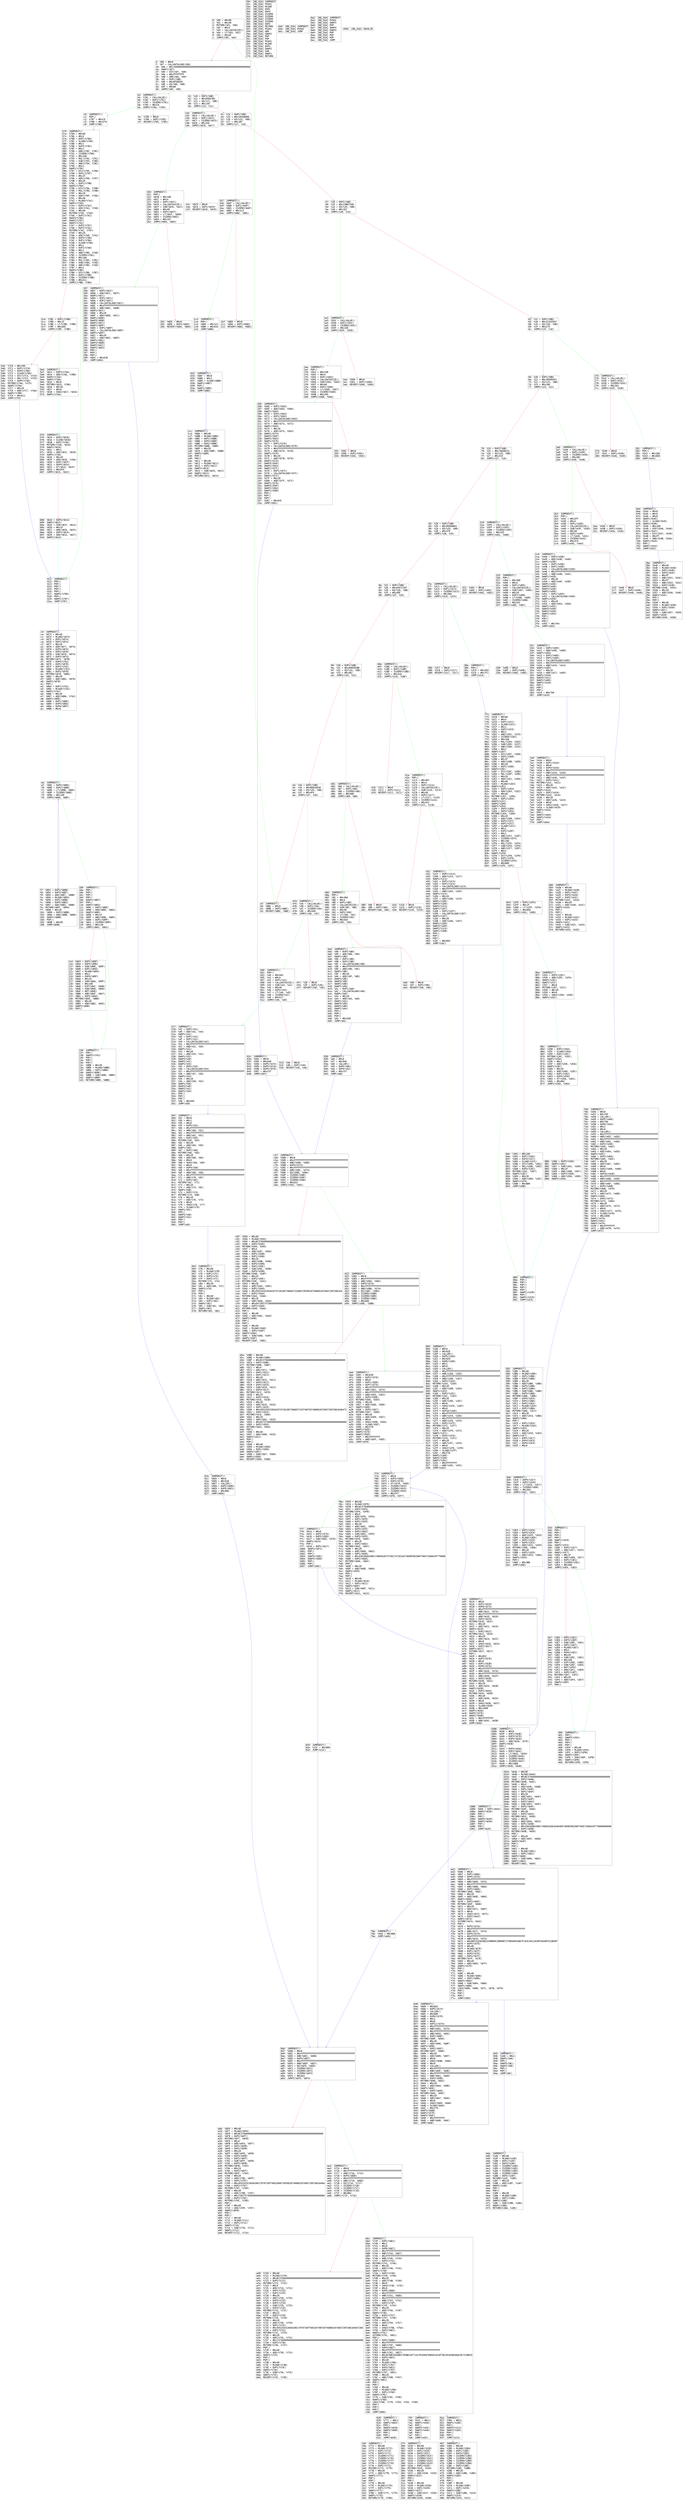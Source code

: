 digraph "graph.cfg.gv" {
	subgraph global {
		node [fontname=Courier fontsize=30.0 rank=same shape=box]
		block_0 [label="0: %00 = #0x80\l2: %01 = #0x40\l4: MSTORE(%01, %00)\l5: %02 = #0x4\l7: %03 = CALLDATASIZE()\l8: %04 = LT(%03, %02)\l9: %05 = #0xAF\lc: JUMPI(%05, %04)\l"]
		block_d [label="d: %06 = #0x0\lf: %07 = CALLDATALOAD(%06)\l10: %08 = #0x100000000000000000000000000000000000000000000000000000000\l2e: SWAP1(%07)\l2f: %09 = DIV(%07, %08)\l30: %0A = #0xFFFFFFFF\l35: %0B = AND(%0A, %09)\l36: %0C = DUP1(%0B)\l37: %0D = #0x6FDDE03\l3c: %0E = EQ(%0D, %0B)\l3d: %0F = #0xB4\l40: JUMPI(%0F, %0E)\l"]
		block_41 [label="41: %10 = DUP1(%0B)\l42: %11 = #0x95EA7B3\l47: %12 = EQ(%11, %0B)\l48: %13 = #0x144\l4b: JUMPI(%13, %12)\l"]
		block_4c [label="4c: %14 = DUP1(%0B)\l4d: %15 = #0x18160DDD\l52: %16 = EQ(%15, %0B)\l53: %17 = #0x1B7\l56: JUMPI(%17, %16)\l"]
		block_57 [label="57: %18 = DUP1(%0B)\l58: %19 = #0x23B872DD\l5d: %1A = EQ(%19, %0B)\l5e: %1B = #0x1E2\l61: JUMPI(%1B, %1A)\l"]
		block_62 [label="62: %1C = DUP1(%0B)\l63: %1D = #0x313CE567\l68: %1E = EQ(%1D, %0B)\l69: %1F = #0x275\l6c: JUMPI(%1F, %1E)\l"]
		block_6d [label="6d: %20 = DUP1(%0B)\l6e: %21 = #0x39509351\l73: %22 = EQ(%21, %0B)\l74: %23 = #0x2A6\l77: JUMPI(%23, %22)\l"]
		block_78 [label="78: %24 = DUP1(%0B)\l79: %25 = #0x70A08231\l7e: %26 = EQ(%25, %0B)\l7f: %27 = #0x319\l82: JUMPI(%27, %26)\l"]
		block_83 [label="83: %28 = DUP1(%0B)\l84: %29 = #0x95D89B41\l89: %2A = EQ(%29, %0B)\l8a: %2B = #0x37E\l8d: JUMPI(%2B, %2A)\l"]
		block_8e [label="8e: %2C = DUP1(%0B)\l8f: %2D = #0xA457C2D7\l94: %2E = EQ(%2D, %0B)\l95: %2F = #0x40E\l98: JUMPI(%2F, %2E)\l"]
		block_99 [label="99: %30 = DUP1(%0B)\l9a: %31 = #0xA9059CBB\l9f: %32 = EQ(%31, %0B)\la0: %33 = #0x481\la3: JUMPI(%33, %32)\l"]
		block_a4 [label="a4: %34 = DUP1(%0B)\la5: %35 = #0xDD62ED3E\laa: %36 = EQ(%35, %0B)\lab: %37 = #0x4F4\lae: JUMPI(%37, %36)\l"]
		block_af [label="af: JUMPDEST()\lb0: %8BC = #0x0\lb2: %8BD = DUP1(%8BC)\lb3: REVERT(%8BC, %8BC)\l"]
		block_b4 [label="b4: JUMPDEST()\lb5: %781 = CALLVALUE()\lb6: %782 = DUP1(%781)\lb7: %783 = ISZERO(%781)\lb8: %784 = #0xC0\lbb: JUMPI(%784, %783)\l"]
		block_bc [label="bc: %785 = #0x0\lbe: %786 = DUP1(%785)\lbf: REVERT(%785, %785)\l"]
		block_c0 [label="c0: JUMPDEST()\lc1: POP()\lc2: %787 = #0xC9\lc5: %788 = #0x579\lc8: JUMP(%788)\l"]
		block_c9 [label="c9: JUMPDEST()\lca: %873 = #0x40\lcc: %874 = MLOAD(%873)\lcd: %875 = DUP1(%874)\lce: %876 = DUP1(%874)\lcf: %877 = #0x20\ld1: %878 = ADD(%877, %874)\ld2: %879 = DUP3(%874)\ld3: %87A = DUP2(%878)\ld4: %87B = SUB(%878, %874)\ld5: %87C = DUP3(%874)\ld6: MSTORE(%874, %87B)\ld7: %87D = DUP4(%7A2)\ld8: %87E = DUP2(%878)\ld9: %87F = DUP2(%7A2)\lda: %880 = MLOAD(%7A2)\ldb: %881 = DUP2(%878)\ldc: MSTORE(%878, %880)\ldd: %882 = #0x20\ldf: %883 = ADD(%882, %878)\le0: SWAP2(%878)\le1: POP()\le2: %884 = DUP1(%7A2)\le3: %885 = MLOAD(%7A2)\le4: SWAP1(%7A2)\le5: %886 = #0x20\le7: %887 = ADD(%886, %7A2)\le8: SWAP1(%885)\le9: %888 = DUP1(%885)\lea: %889 = DUP4(%883)\leb: %88A = DUP4(%887)\lec: %88B = #0x0\l"]
		block_ee [label="ee: JUMPDEST()\lef: %88C = DUP4(%885)\lf0: %88D = DUP2(%88B)\lf1: %88E = LT(%88B, %885)\lf2: %88F = ISZERO(%88E)\lf3: %890 = #0x109\lf6: JUMPI(%890, %88F)\l"]
		block_f7 [label="f7: %891 = DUP1(%88B)\lf8: %892 = DUP3(%887)\lf9: %893 = ADD(%887, %88B)\lfa: %894 = MLOAD(%893)\lfb: %895 = DUP2(%88B)\lfc: %896 = DUP5(%883)\lfd: %897 = ADD(%883, %88B)\lfe: MSTORE(%897, %894)\lff: %898 = #0x20\l101: %899 = DUP2(%88B)\l102: %89A = ADD(%88B, %898)\l103: SWAP1(%88B)\l104: POP()\l105: %89B = #0xEE\l108: JUMP(%89B)\l"]
		block_109 [label="109: JUMPDEST()\l10a: POP()\l10b: POP()\l10c: POP()\l10d: POP()\l10e: SWAP1(%887)\l10f: POP()\l110: SWAP1(%883)\l111: %89C = DUP2(%885)\l112: %89D = ADD(%885, %883)\l113: SWAP1(%885)\l114: %89E = #0x1F\l116: %89F = AND(%89E, %885)\l117: %8A0 = DUP1(%89F)\l118: %8A1 = ISZERO(%89F)\l119: %8A2 = #0x136\l11c: JUMPI(%8A2, %8A1)\l"]
		block_11d [label="11d: %8A3 = DUP1(%89F)\l11e: %8A4 = DUP3(%89D)\l11f: %8A5 = SUB(%89D, %89F)\l120: %8A6 = DUP1(%8A5)\l121: %8A7 = MLOAD(%8A5)\l122: %8A8 = #0x1\l124: %8A9 = DUP4(%89F)\l125: %8AA = #0x20\l127: %8AB = SUB(%8AA, %89F)\l128: %8AC = #0x100\l12b: %8AD = EXP(%8AC, %8AB)\l12c: %8AE = SUB(%8AD, %8A8)\l12d: %8AF = NOT(%8AE)\l12e: %8B0 = AND(%8AF, %8A7)\l12f: %8B1 = DUP2(%8A5)\l130: MSTORE(%8A5, %8B0)\l131: %8B2 = #0x20\l133: %8B3 = ADD(%8B2, %8A5)\l134: SWAP2(%89D)\l135: POP()\l"]
		block_136 [label="136: JUMPDEST()\l137: POP()\l138: SWAP3(%7A2)\l139: POP()\l13a: POP()\l13b: POP()\l13c: %8B8 = #0x40\l13e: %8B9 = MLOAD(%8B8)\l13f: %8BA = DUP1(%8B9)\l140: SWAP2(%89D)\l141: %8BB = SUB(%89D, %8B9)\l142: SWAP1(%8B9)\l143: RETURN(%8B9, %8BB)\l"]
		block_144 [label="144: JUMPDEST()\l145: %6C5 = CALLVALUE()\l146: %6C6 = DUP1(%6C5)\l147: %6C7 = ISZERO(%6C5)\l148: %6C8 = #0x150\l14b: JUMPI(%6C8, %6C7)\l"]
		block_14c [label="14c: %6C9 = #0x0\l14e: %6CA = DUP1(%6C9)\l14f: REVERT(%6C9, %6C9)\l"]
		block_150 [label="150: JUMPDEST()\l151: POP()\l152: %6CB = #0x19D\l155: %6CC = #0x4\l157: %6CD = DUP1(%6CC)\l158: %6CE = CALLDATASIZE()\l159: %6CF = SUB(%6CE, %6CC)\l15a: %6D0 = #0x40\l15c: %6D1 = DUP2(%6CF)\l15d: %6D2 = LT(%6CF, %6D0)\l15e: %6D3 = ISZERO(%6D2)\l15f: %6D4 = #0x167\l162: JUMPI(%6D4, %6D3)\l"]
		block_163 [label="163: %6D5 = #0x0\l165: %6D6 = DUP1(%6D5)\l166: REVERT(%6D5, %6D5)\l"]
		block_167 [label="167: JUMPDEST()\l168: %6D7 = DUP2(%6CC)\l169: %6D8 = ADD(%6CC, %6CF)\l16a: SWAP1(%6CC)\l16b: %6D9 = DUP1(%6CC)\l16c: %6DA = DUP1(%6CC)\l16d: %6DB = CALLDATALOAD(%6CC)\l16e: %6DC = #0xFFFFFFFFFFFFFFFFFFFFFFFFFFFFFFFFFFFFFFFF\l183: %6DD = AND(%6DC, %6DB)\l184: SWAP1(%6CC)\l185: %6DE = #0x20\l187: %6DF = ADD(%6DE, %6CC)\l188: SWAP1(%6DD)\l189: SWAP3(%6D8)\l18a: SWAP2(%6CC)\l18b: SWAP1(%6DF)\l18c: %6E0 = DUP1(%6DF)\l18d: %6E1 = CALLDATALOAD(%6DF)\l18e: SWAP1(%6DF)\l18f: %6E2 = #0x20\l191: %6E3 = ADD(%6E2, %6DF)\l192: SWAP1(%6E1)\l193: SWAP3(%6D8)\l194: SWAP2(%6CC)\l195: SWAP1(%6E3)\l196: POP()\l197: POP()\l198: POP()\l199: %6E4 = #0x61B\l19c: JUMP(%6E4)\l"]
		block_19d [label="19d: JUMPDEST()\l19e: %772 = #0x40\l1a0: %773 = MLOAD(%772)\l1a1: %774 = DUP1(%773)\l1a2: %775 = DUP3(%771)\l1a3: %776 = ISZERO(%771)\l1a4: %777 = ISZERO(%776)\l1a5: %778 = ISZERO(%777)\l1a6: %779 = ISZERO(%778)\l1a7: %77A = DUP2(%773)\l1a8: MSTORE(%773, %779)\l1a9: %77B = #0x20\l1ab: %77C = ADD(%77B, %773)\l1ac: SWAP2(%771)\l1ad: POP()\l1ae: POP()\l1af: %77D = #0x40\l1b1: %77E = MLOAD(%77D)\l1b2: %77F = DUP1(%77E)\l1b3: SWAP2(%77C)\l1b4: %780 = SUB(%77C, %77E)\l1b5: SWAP1(%77E)\l1b6: RETURN(%77E, %780)\l"]
		block_1b7 [label="1b7: JUMPDEST()\l1b8: %6AF = CALLVALUE()\l1b9: %6B0 = DUP1(%6AF)\l1ba: %6B1 = ISZERO(%6AF)\l1bb: %6B2 = #0x1C3\l1be: JUMPI(%6B2, %6B1)\l"]
		block_1bf [label="1bf: %6B3 = #0x0\l1c1: %6B4 = DUP1(%6B3)\l1c2: REVERT(%6B3, %6B3)\l"]
		block_1c3 [label="1c3: JUMPDEST()\l1c4: POP()\l1c5: %6B5 = #0x1CC\l1c8: %6B6 = #0x632\l1cb: JUMP(%6B6)\l"]
		block_1cc [label="1cc: JUMPDEST()\l1cd: %6BA = #0x40\l1cf: %6BB = MLOAD(%6BA)\l1d0: %6BC = DUP1(%6BB)\l1d1: %6BD = DUP3(%6B9)\l1d2: %6BE = DUP2(%6BB)\l1d3: MSTORE(%6BB, %6B9)\l1d4: %6BF = #0x20\l1d6: %6C0 = ADD(%6BF, %6BB)\l1d7: SWAP2(%6B9)\l1d8: POP()\l1d9: POP()\l1da: %6C1 = #0x40\l1dc: %6C2 = MLOAD(%6C1)\l1dd: %6C3 = DUP1(%6C2)\l1de: SWAP2(%6C0)\l1df: %6C4 = SUB(%6C0, %6C2)\l1e0: SWAP1(%6C2)\l1e1: RETURN(%6C2, %6C4)\l"]
		block_1e2 [label="1e2: JUMPDEST()\l1e3: %55C = CALLVALUE()\l1e4: %55D = DUP1(%55C)\l1e5: %55E = ISZERO(%55C)\l1e6: %55F = #0x1EE\l1e9: JUMPI(%55F, %55E)\l"]
		block_1ea [label="1ea: %560 = #0x0\l1ec: %561 = DUP1(%560)\l1ed: REVERT(%560, %560)\l"]
		block_1ee [label="1ee: JUMPDEST()\l1ef: POP()\l1f0: %562 = #0x25B\l1f3: %563 = #0x4\l1f5: %564 = DUP1(%563)\l1f6: %565 = CALLDATASIZE()\l1f7: %566 = SUB(%565, %563)\l1f8: %567 = #0x60\l1fa: %568 = DUP2(%566)\l1fb: %569 = LT(%566, %567)\l1fc: %56A = ISZERO(%569)\l1fd: %56B = #0x205\l200: JUMPI(%56B, %56A)\l"]
		block_201 [label="201: %56C = #0x0\l203: %56D = DUP1(%56C)\l204: REVERT(%56C, %56C)\l"]
		block_205 [label="205: JUMPDEST()\l206: %56E = DUP2(%563)\l207: %56F = ADD(%563, %566)\l208: SWAP1(%563)\l209: %570 = DUP1(%563)\l20a: %571 = DUP1(%563)\l20b: %572 = CALLDATALOAD(%563)\l20c: %573 = #0xFFFFFFFFFFFFFFFFFFFFFFFFFFFFFFFFFFFFFFFF\l221: %574 = AND(%573, %572)\l222: SWAP1(%563)\l223: %575 = #0x20\l225: %576 = ADD(%575, %563)\l226: SWAP1(%574)\l227: SWAP3(%56F)\l228: SWAP2(%563)\l229: SWAP1(%576)\l22a: %577 = DUP1(%576)\l22b: %578 = CALLDATALOAD(%576)\l22c: %579 = #0xFFFFFFFFFFFFFFFFFFFFFFFFFFFFFFFFFFFFFFFF\l241: %57A = AND(%579, %578)\l242: SWAP1(%576)\l243: %57B = #0x20\l245: %57C = ADD(%57B, %576)\l246: SWAP1(%57A)\l247: SWAP3(%56F)\l248: SWAP2(%563)\l249: SWAP1(%57C)\l24a: %57D = DUP1(%57C)\l24b: %57E = CALLDATALOAD(%57C)\l24c: SWAP1(%57C)\l24d: %57F = #0x20\l24f: %580 = ADD(%57F, %57C)\l250: SWAP1(%57E)\l251: SWAP3(%56F)\l252: SWAP2(%563)\l253: SWAP1(%580)\l254: POP()\l255: POP()\l256: POP()\l257: %581 = #0x63C\l25a: JUMP(%581)\l"]
		block_25b [label="25b: [NO_SSA] JUMPDEST\l25c: [NO_SSA] PUSH1\l25e: [NO_SSA] MLOAD\l25f: [NO_SSA] DUP1\l260: [NO_SSA] DUP3\l261: [NO_SSA] ISZERO\l262: [NO_SSA] ISZERO\l263: [NO_SSA] ISZERO\l264: [NO_SSA] ISZERO\l265: [NO_SSA] DUP2\l266: [NO_SSA] MSTORE\l267: [NO_SSA] PUSH1\l269: [NO_SSA] ADD\l26a: [NO_SSA] SWAP2\l26b: [NO_SSA] POP\l26c: [NO_SSA] POP\l26d: [NO_SSA] PUSH1\l26f: [NO_SSA] MLOAD\l270: [NO_SSA] DUP1\l271: [NO_SSA] SWAP2\l272: [NO_SSA] SUB\l273: [NO_SSA] SWAP1\l274: [NO_SSA] RETURN\l"]
		block_275 [label="275: JUMPDEST()\l276: %53C = CALLVALUE()\l277: %53D = DUP1(%53C)\l278: %53E = ISZERO(%53C)\l279: %53F = #0x281\l27c: JUMPI(%53F, %53E)\l"]
		block_27d [label="27d: %540 = #0x0\l27f: %541 = DUP1(%540)\l280: REVERT(%540, %540)\l"]
		block_281 [label="281: JUMPDEST()\l282: POP()\l283: %542 = #0x28A\l286: %543 = #0x6ED\l289: JUMP(%543)\l"]
		block_28a [label="28a: JUMPDEST()\l28b: %54D = #0x40\l28d: %54E = MLOAD(%54D)\l28e: %54F = DUP1(%54E)\l28f: %550 = DUP3(%54C)\l290: %551 = #0xFF\l292: %552 = AND(%551, %54C)\l293: %553 = #0xFF\l295: %554 = AND(%553, %552)\l296: %555 = DUP2(%54E)\l297: MSTORE(%54E, %554)\l298: %556 = #0x20\l29a: %557 = ADD(%556, %54E)\l29b: SWAP2(%54C)\l29c: POP()\l29d: POP()\l29e: %558 = #0x40\l2a0: %559 = MLOAD(%558)\l2a1: %55A = DUP1(%559)\l2a2: SWAP2(%557)\l2a3: %55B = SUB(%557, %559)\l2a4: SWAP1(%559)\l2a5: RETURN(%559, %55B)\l"]
		block_2a6 [label="2a6: JUMPDEST()\l2a7: %436 = CALLVALUE()\l2a8: %437 = DUP1(%436)\l2a9: %438 = ISZERO(%436)\l2aa: %439 = #0x2B2\l2ad: JUMPI(%439, %438)\l"]
		block_2ae [label="2ae: %43A = #0x0\l2b0: %43B = DUP1(%43A)\l2b1: REVERT(%43A, %43A)\l"]
		block_2b2 [label="2b2: JUMPDEST()\l2b3: POP()\l2b4: %43C = #0x2FF\l2b7: %43D = #0x4\l2b9: %43E = DUP1(%43D)\l2ba: %43F = CALLDATASIZE()\l2bb: %440 = SUB(%43F, %43D)\l2bc: %441 = #0x40\l2be: %442 = DUP2(%440)\l2bf: %443 = LT(%440, %441)\l2c0: %444 = ISZERO(%443)\l2c1: %445 = #0x2C9\l2c4: JUMPI(%445, %444)\l"]
		block_2c5 [label="2c5: %446 = #0x0\l2c7: %447 = DUP1(%446)\l2c8: REVERT(%446, %446)\l"]
		block_2c9 [label="2c9: JUMPDEST()\l2ca: %448 = DUP2(%43D)\l2cb: %449 = ADD(%43D, %440)\l2cc: SWAP1(%43D)\l2cd: %44A = DUP1(%43D)\l2ce: %44B = DUP1(%43D)\l2cf: %44C = CALLDATALOAD(%43D)\l2d0: %44D = #0xFFFFFFFFFFFFFFFFFFFFFFFFFFFFFFFFFFFFFFFF\l2e5: %44E = AND(%44D, %44C)\l2e6: SWAP1(%43D)\l2e7: %44F = #0x20\l2e9: %450 = ADD(%44F, %43D)\l2ea: SWAP1(%44E)\l2eb: SWAP3(%449)\l2ec: SWAP2(%43D)\l2ed: SWAP1(%450)\l2ee: %451 = DUP1(%450)\l2ef: %452 = CALLDATALOAD(%450)\l2f0: SWAP1(%450)\l2f1: %453 = #0x20\l2f3: %454 = ADD(%453, %450)\l2f4: SWAP1(%452)\l2f5: SWAP3(%449)\l2f6: SWAP2(%43D)\l2f7: SWAP1(%454)\l2f8: POP()\l2f9: POP()\l2fa: POP()\l2fb: %455 = #0x704\l2fe: JUMP(%455)\l"]
		block_2ff [label="2ff: JUMPDEST()\l300: %52D = #0x40\l302: %52E = MLOAD(%52D)\l303: %52F = DUP1(%52E)\l304: %530 = DUP3(%52C)\l305: %531 = ISZERO(%52C)\l306: %532 = ISZERO(%531)\l307: %533 = ISZERO(%532)\l308: %534 = ISZERO(%533)\l309: %535 = DUP2(%52E)\l30a: MSTORE(%52E, %534)\l30b: %536 = #0x20\l30d: %537 = ADD(%536, %52E)\l30e: SWAP2(%52C)\l30f: POP()\l310: POP()\l311: %538 = #0x40\l313: %539 = MLOAD(%538)\l314: %53A = DUP1(%539)\l315: SWAP2(%537)\l316: %53B = SUB(%537, %539)\l317: SWAP1(%539)\l318: RETURN(%539, %53B)\l"]
		block_319 [label="319: JUMPDEST()\l31a: %3FE = CALLVALUE()\l31b: %3FF = DUP1(%3FE)\l31c: %400 = ISZERO(%3FE)\l31d: %401 = #0x325\l320: JUMPI(%401, %400)\l"]
		block_321 [label="321: %402 = #0x0\l323: %403 = DUP1(%402)\l324: REVERT(%402, %402)\l"]
		block_325 [label="325: JUMPDEST()\l326: POP()\l327: %404 = #0x368\l32a: %405 = #0x4\l32c: %406 = DUP1(%405)\l32d: %407 = CALLDATASIZE()\l32e: %408 = SUB(%407, %405)\l32f: %409 = #0x20\l331: %40A = DUP2(%408)\l332: %40B = LT(%408, %409)\l333: %40C = ISZERO(%40B)\l334: %40D = #0x33C\l337: JUMPI(%40D, %40C)\l"]
		block_338 [label="338: %40E = #0x0\l33a: %40F = DUP1(%40E)\l33b: REVERT(%40E, %40E)\l"]
		block_33c [label="33c: JUMPDEST()\l33d: %410 = DUP2(%405)\l33e: %411 = ADD(%405, %408)\l33f: SWAP1(%405)\l340: %412 = DUP1(%405)\l341: %413 = DUP1(%405)\l342: %414 = CALLDATALOAD(%405)\l343: %415 = #0xFFFFFFFFFFFFFFFFFFFFFFFFFFFFFFFFFFFFFFFF\l358: %416 = AND(%415, %414)\l359: SWAP1(%405)\l35a: %417 = #0x20\l35c: %418 = ADD(%417, %405)\l35d: SWAP1(%416)\l35e: SWAP3(%411)\l35f: SWAP2(%405)\l360: SWAP1(%418)\l361: POP()\l362: POP()\l363: POP()\l364: %419 = #0x7A9\l367: JUMP(%419)\l"]
		block_368 [label="368: JUMPDEST()\l369: %42B = #0x40\l36b: %42C = MLOAD(%42B)\l36c: %42D = DUP1(%42C)\l36d: %42E = DUP3(%42A)\l36e: %42F = DUP2(%42C)\l36f: MSTORE(%42C, %42A)\l370: %430 = #0x20\l372: %431 = ADD(%430, %42C)\l373: SWAP2(%42A)\l374: POP()\l375: POP()\l376: %432 = #0x40\l378: %433 = MLOAD(%432)\l379: %434 = DUP1(%433)\l37a: SWAP2(%431)\l37b: %435 = SUB(%431, %433)\l37c: SWAP1(%433)\l37d: RETURN(%433, %435)\l"]
		block_37e [label="37e: JUMPDEST()\l37f: %2C3 = CALLVALUE()\l380: %2C4 = DUP1(%2C3)\l381: %2C5 = ISZERO(%2C3)\l382: %2C6 = #0x38A\l385: JUMPI(%2C6, %2C5)\l"]
		block_386 [label="386: %2C7 = #0x0\l388: %2C8 = DUP1(%2C7)\l389: REVERT(%2C7, %2C7)\l"]
		block_38a [label="38a: JUMPDEST()\l38b: POP()\l38c: %2C9 = #0x393\l38f: %2CA = #0x7F1\l392: JUMP(%2CA)\l"]
		block_393 [label="393: JUMPDEST()\l394: %3B5 = #0x40\l396: %3B6 = MLOAD(%3B5)\l397: %3B7 = DUP1(%3B6)\l398: %3B8 = DUP1(%3B6)\l399: %3B9 = #0x20\l39b: %3BA = ADD(%3B9, %3B6)\l39c: %3BB = DUP3(%3B6)\l39d: %3BC = DUP2(%3BA)\l39e: %3BD = SUB(%3BA, %3B6)\l39f: %3BE = DUP3(%3B6)\l3a0: MSTORE(%3B6, %3BD)\l3a1: %3BF = DUP4(%2E4)\l3a2: %3C0 = DUP2(%3BA)\l3a3: %3C1 = DUP2(%2E4)\l3a4: %3C2 = MLOAD(%2E4)\l3a5: %3C3 = DUP2(%3BA)\l3a6: MSTORE(%3BA, %3C2)\l3a7: %3C4 = #0x20\l3a9: %3C5 = ADD(%3C4, %3BA)\l3aa: SWAP2(%3BA)\l3ab: POP()\l3ac: %3C6 = DUP1(%2E4)\l3ad: %3C7 = MLOAD(%2E4)\l3ae: SWAP1(%2E4)\l3af: %3C8 = #0x20\l3b1: %3C9 = ADD(%3C8, %2E4)\l3b2: SWAP1(%3C7)\l3b3: %3CA = DUP1(%3C7)\l3b4: %3CB = DUP4(%3C5)\l3b5: %3CC = DUP4(%3C9)\l3b6: %3CD = #0x0\l"]
		block_3b8 [label="3b8: JUMPDEST()\l3b9: %3CE = DUP4(%3C7)\l3ba: %3CF = DUP2(%3CD)\l3bb: %3D0 = LT(%3CD, %3C7)\l3bc: %3D1 = ISZERO(%3D0)\l3bd: %3D2 = #0x3D3\l3c0: JUMPI(%3D2, %3D1)\l"]
		block_3c1 [label="3c1: %3D3 = DUP1(%3CD)\l3c2: %3D4 = DUP3(%3C9)\l3c3: %3D5 = ADD(%3C9, %3CD)\l3c4: %3D6 = MLOAD(%3D5)\l3c5: %3D7 = DUP2(%3CD)\l3c6: %3D8 = DUP5(%3C5)\l3c7: %3D9 = ADD(%3C5, %3CD)\l3c8: MSTORE(%3D9, %3D6)\l3c9: %3DA = #0x20\l3cb: %3DB = DUP2(%3CD)\l3cc: %3DC = ADD(%3CD, %3DA)\l3cd: SWAP1(%3CD)\l3ce: POP()\l3cf: %3DD = #0x3B8\l3d2: JUMP(%3DD)\l"]
		block_3d3 [label="3d3: JUMPDEST()\l3d4: POP()\l3d5: POP()\l3d6: POP()\l3d7: POP()\l3d8: SWAP1(%3C9)\l3d9: POP()\l3da: SWAP1(%3C5)\l3db: %3DE = DUP2(%3C7)\l3dc: %3DF = ADD(%3C7, %3C5)\l3dd: SWAP1(%3C7)\l3de: %3E0 = #0x1F\l3e0: %3E1 = AND(%3E0, %3C7)\l3e1: %3E2 = DUP1(%3E1)\l3e2: %3E3 = ISZERO(%3E1)\l3e3: %3E4 = #0x400\l3e6: JUMPI(%3E4, %3E3)\l"]
		block_3e7 [label="3e7: %3E5 = DUP1(%3E1)\l3e8: %3E6 = DUP3(%3DF)\l3e9: %3E7 = SUB(%3DF, %3E1)\l3ea: %3E8 = DUP1(%3E7)\l3eb: %3E9 = MLOAD(%3E7)\l3ec: %3EA = #0x1\l3ee: %3EB = DUP4(%3E1)\l3ef: %3EC = #0x20\l3f1: %3ED = SUB(%3EC, %3E1)\l3f2: %3EE = #0x100\l3f5: %3EF = EXP(%3EE, %3ED)\l3f6: %3F0 = SUB(%3EF, %3EA)\l3f7: %3F1 = NOT(%3F0)\l3f8: %3F2 = AND(%3F1, %3E9)\l3f9: %3F3 = DUP2(%3E7)\l3fa: MSTORE(%3E7, %3F2)\l3fb: %3F4 = #0x20\l3fd: %3F5 = ADD(%3F4, %3E7)\l3fe: SWAP2(%3DF)\l3ff: POP()\l"]
		block_400 [label="400: JUMPDEST()\l401: POP()\l402: SWAP3(%2E4)\l403: POP()\l404: POP()\l405: POP()\l406: %3FA = #0x40\l408: %3FB = MLOAD(%3FA)\l409: %3FC = DUP1(%3FB)\l40a: SWAP2(%3DF)\l40b: %3FD = SUB(%3DF, %3FB)\l40c: SWAP1(%3FB)\l40d: RETURN(%3FB, %3FD)\l"]
		block_40e [label="40e: JUMPDEST()\l40f: %1BD = CALLVALUE()\l410: %1BE = DUP1(%1BD)\l411: %1BF = ISZERO(%1BD)\l412: %1C0 = #0x41A\l415: JUMPI(%1C0, %1BF)\l"]
		block_416 [label="416: %1C1 = #0x0\l418: %1C2 = DUP1(%1C1)\l419: REVERT(%1C1, %1C1)\l"]
		block_41a [label="41a: JUMPDEST()\l41b: POP()\l41c: %1C3 = #0x467\l41f: %1C4 = #0x4\l421: %1C5 = DUP1(%1C4)\l422: %1C6 = CALLDATASIZE()\l423: %1C7 = SUB(%1C6, %1C4)\l424: %1C8 = #0x40\l426: %1C9 = DUP2(%1C7)\l427: %1CA = LT(%1C7, %1C8)\l428: %1CB = ISZERO(%1CA)\l429: %1CC = #0x431\l42c: JUMPI(%1CC, %1CB)\l"]
		block_42d [label="42d: %1CD = #0x0\l42f: %1CE = DUP1(%1CD)\l430: REVERT(%1CD, %1CD)\l"]
		block_431 [label="431: JUMPDEST()\l432: %1CF = DUP2(%1C4)\l433: %1D0 = ADD(%1C4, %1C7)\l434: SWAP1(%1C4)\l435: %1D1 = DUP1(%1C4)\l436: %1D2 = DUP1(%1C4)\l437: %1D3 = CALLDATALOAD(%1C4)\l438: %1D4 = #0xFFFFFFFFFFFFFFFFFFFFFFFFFFFFFFFFFFFFFFFF\l44d: %1D5 = AND(%1D4, %1D3)\l44e: SWAP1(%1C4)\l44f: %1D6 = #0x20\l451: %1D7 = ADD(%1D6, %1C4)\l452: SWAP1(%1D5)\l453: SWAP3(%1D0)\l454: SWAP2(%1C4)\l455: SWAP1(%1D7)\l456: %1D8 = DUP1(%1D7)\l457: %1D9 = CALLDATALOAD(%1D7)\l458: SWAP1(%1D7)\l459: %1DA = #0x20\l45b: %1DB = ADD(%1DA, %1D7)\l45c: SWAP1(%1D9)\l45d: SWAP3(%1D0)\l45e: SWAP2(%1C4)\l45f: SWAP1(%1DB)\l460: POP()\l461: POP()\l462: POP()\l463: %1DC = #0x893\l466: JUMP(%1DC)\l"]
		block_467 [label="467: JUMPDEST()\l468: %2B4 = #0x40\l46a: %2B5 = MLOAD(%2B4)\l46b: %2B6 = DUP1(%2B5)\l46c: %2B7 = DUP3(%2B3)\l46d: %2B8 = ISZERO(%2B3)\l46e: %2B9 = ISZERO(%2B8)\l46f: %2BA = ISZERO(%2B9)\l470: %2BB = ISZERO(%2BA)\l471: %2BC = DUP2(%2B5)\l472: MSTORE(%2B5, %2BB)\l473: %2BD = #0x20\l475: %2BE = ADD(%2BD, %2B5)\l476: SWAP2(%2B3)\l477: POP()\l478: POP()\l479: %2BF = #0x40\l47b: %2C0 = MLOAD(%2BF)\l47c: %2C1 = DUP1(%2C0)\l47d: SWAP2(%2BE)\l47e: %2C2 = SUB(%2BE, %2C0)\l47f: SWAP1(%2C0)\l480: RETURN(%2C0, %2C2)\l"]
		block_481 [label="481: JUMPDEST()\l482: %86 = CALLVALUE()\l483: %87 = DUP1(%86)\l484: %88 = ISZERO(%86)\l485: %89 = #0x48D\l488: JUMPI(%89, %88)\l"]
		block_489 [label="489: %8A = #0x0\l48b: %8B = DUP1(%8A)\l48c: REVERT(%8A, %8A)\l"]
		block_48d [label="48d: JUMPDEST()\l48e: POP()\l48f: %8C = #0x4DA\l492: %8D = #0x4\l494: %8E = DUP1(%8D)\l495: %8F = CALLDATASIZE()\l496: %90 = SUB(%8F, %8D)\l497: %91 = #0x40\l499: %92 = DUP2(%90)\l49a: %93 = LT(%90, %91)\l49b: %94 = ISZERO(%93)\l49c: %95 = #0x4A4\l49f: JUMPI(%95, %94)\l"]
		block_4a0 [label="4a0: %96 = #0x0\l4a2: %97 = DUP1(%96)\l4a3: REVERT(%96, %96)\l"]
		block_4a4 [label="4a4: JUMPDEST()\l4a5: %98 = DUP2(%8D)\l4a6: %99 = ADD(%8D, %90)\l4a7: SWAP1(%8D)\l4a8: %9A = DUP1(%8D)\l4a9: %9B = DUP1(%8D)\l4aa: %9C = CALLDATALOAD(%8D)\l4ab: %9D = #0xFFFFFFFFFFFFFFFFFFFFFFFFFFFFFFFFFFFFFFFF\l4c0: %9E = AND(%9D, %9C)\l4c1: SWAP1(%8D)\l4c2: %9F = #0x20\l4c4: %A0 = ADD(%9F, %8D)\l4c5: SWAP1(%9E)\l4c6: SWAP3(%99)\l4c7: SWAP2(%8D)\l4c8: SWAP1(%A0)\l4c9: %A1 = DUP1(%A0)\l4ca: %A2 = CALLDATALOAD(%A0)\l4cb: SWAP1(%A0)\l4cc: %A3 = #0x20\l4ce: %A4 = ADD(%A3, %A0)\l4cf: SWAP1(%A2)\l4d0: SWAP3(%99)\l4d1: SWAP2(%8D)\l4d2: SWAP1(%A4)\l4d3: POP()\l4d4: POP()\l4d5: POP()\l4d6: %A5 = #0x938\l4d9: JUMP(%A5)\l"]
		block_4da [label="4da: JUMPDEST()\l4db: %1AE = #0x40\l4dd: %1AF = MLOAD(%1AE)\l4de: %1B0 = DUP1(%1AF)\l4df: %1B1 = DUP3(%1AD)\l4e0: %1B2 = ISZERO(%1AD)\l4e1: %1B3 = ISZERO(%1B2)\l4e2: %1B4 = ISZERO(%1B3)\l4e3: %1B5 = ISZERO(%1B4)\l4e4: %1B6 = DUP2(%1AF)\l4e5: MSTORE(%1AF, %1B5)\l4e6: %1B7 = #0x20\l4e8: %1B8 = ADD(%1B7, %1AF)\l4e9: SWAP2(%1AD)\l4ea: POP()\l4eb: POP()\l4ec: %1B9 = #0x40\l4ee: %1BA = MLOAD(%1B9)\l4ef: %1BB = DUP1(%1BA)\l4f0: SWAP2(%1B8)\l4f1: %1BC = SUB(%1B8, %1BA)\l4f2: SWAP1(%1BA)\l4f3: RETURN(%1BA, %1BC)\l"]
		block_4f4 [label="4f4: JUMPDEST()\l4f5: %3A = CALLVALUE()\l4f6: %3B = DUP1(%3A)\l4f7: %3C = ISZERO(%3A)\l4f8: %3D = #0x500\l4fb: JUMPI(%3D, %3C)\l"]
		block_4fc [label="4fc: %3E = #0x0\l4fe: %3F = DUP1(%3E)\l4ff: REVERT(%3E, %3E)\l"]
		block_500 [label="500: JUMPDEST()\l501: POP()\l502: %40 = #0x563\l505: %41 = #0x4\l507: %42 = DUP1(%41)\l508: %43 = CALLDATASIZE()\l509: %44 = SUB(%43, %41)\l50a: %45 = #0x40\l50c: %46 = DUP2(%44)\l50d: %47 = LT(%44, %45)\l50e: %48 = ISZERO(%47)\l50f: %49 = #0x517\l512: JUMPI(%49, %48)\l"]
		block_513 [label="513: %4A = #0x0\l515: %4B = DUP1(%4A)\l516: REVERT(%4A, %4A)\l"]
		block_517 [label="517: JUMPDEST()\l518: %4C = DUP2(%41)\l519: %4D = ADD(%41, %44)\l51a: SWAP1(%41)\l51b: %4E = DUP1(%41)\l51c: %4F = DUP1(%41)\l51d: %50 = CALLDATALOAD(%41)\l51e: %51 = #0xFFFFFFFFFFFFFFFFFFFFFFFFFFFFFFFFFFFFFFFF\l533: %52 = AND(%51, %50)\l534: SWAP1(%41)\l535: %53 = #0x20\l537: %54 = ADD(%53, %41)\l538: SWAP1(%52)\l539: SWAP3(%4D)\l53a: SWAP2(%41)\l53b: SWAP1(%54)\l53c: %55 = DUP1(%54)\l53d: %56 = CALLDATALOAD(%54)\l53e: %57 = #0xFFFFFFFFFFFFFFFFFFFFFFFFFFFFFFFFFFFFFFFF\l553: %58 = AND(%57, %56)\l554: SWAP1(%54)\l555: %59 = #0x20\l557: %5A = ADD(%59, %54)\l558: SWAP1(%58)\l559: SWAP3(%4D)\l55a: SWAP2(%41)\l55b: SWAP1(%5A)\l55c: POP()\l55d: POP()\l55e: POP()\l55f: %5B = #0x94F\l562: JUMP(%5B)\l"]
		block_563 [label="563: JUMPDEST()\l564: %7B = #0x40\l566: %7C = MLOAD(%7B)\l567: %7D = DUP1(%7C)\l568: %7E = DUP3(%7A)\l569: %7F = DUP2(%7C)\l56a: MSTORE(%7C, %7A)\l56b: %80 = #0x20\l56d: %81 = ADD(%80, %7C)\l56e: SWAP2(%7A)\l56f: POP()\l570: POP()\l571: %82 = #0x40\l573: %83 = MLOAD(%82)\l574: %84 = DUP1(%83)\l575: SWAP2(%81)\l576: %85 = SUB(%81, %83)\l577: SWAP1(%83)\l578: RETURN(%83, %85)\l"]
		block_579 [label="579: JUMPDEST()\l57a: %789 = #0x60\l57c: %78A = #0x3\l57e: %78B = DUP1(%78A)\l57f: %78C = SLOAD(%78A)\l580: %78D = #0x1\l582: %78E = DUP2(%78C)\l583: %78F = #0x1\l585: %790 = AND(%78F, %78C)\l586: %791 = ISZERO(%790)\l587: %792 = #0x100\l58a: %793 = MUL(%792, %791)\l58b: %794 = SUB(%793, %78D)\l58c: %795 = AND(%794, %78C)\l58d: %796 = #0x2\l58f: SWAP1(%795)\l590: %797 = DIV(%795, %796)\l591: %798 = DUP1(%797)\l592: %799 = #0x1F\l594: %79A = ADD(%799, %797)\l595: %79B = #0x20\l597: %79C = DUP1(%79B)\l598: SWAP2(%79A)\l599: %79D = DIV(%79A, %79B)\l59a: %79E = MUL(%79D, %79B)\l59b: %79F = #0x20\l59d: %7A0 = ADD(%79F, %79E)\l59e: %7A1 = #0x40\l5a0: %7A2 = MLOAD(%7A1)\l5a1: SWAP1(%7A0)\l5a2: %7A3 = DUP2(%7A2)\l5a3: %7A4 = ADD(%7A2, %7A0)\l5a4: %7A5 = #0x40\l5a6: MSTORE(%7A5, %7A4)\l5a7: %7A6 = DUP1(%7A2)\l5a8: SWAP3(%78A)\l5a9: SWAP2(%797)\l5aa: SWAP1(%7A2)\l5ab: %7A7 = DUP2(%797)\l5ac: %7A8 = DUP2(%7A2)\l5ad: MSTORE(%7A2, %797)\l5ae: %7A9 = #0x20\l5b0: %7AA = ADD(%7A9, %7A2)\l5b1: %7AB = DUP3(%78A)\l5b2: %7AC = DUP1(%78A)\l5b3: %7AD = SLOAD(%78A)\l5b4: %7AE = #0x1\l5b6: %7AF = DUP2(%7AD)\l5b7: %7B0 = #0x1\l5b9: %7B1 = AND(%7B0, %7AD)\l5ba: %7B2 = ISZERO(%7B1)\l5bb: %7B3 = #0x100\l5be: %7B4 = MUL(%7B3, %7B2)\l5bf: %7B5 = SUB(%7B4, %7AE)\l5c0: %7B6 = AND(%7B5, %7AD)\l5c1: %7B7 = #0x2\l5c3: SWAP1(%7B6)\l5c4: %7B8 = DIV(%7B6, %7B7)\l5c5: %7B9 = DUP1(%7B8)\l5c6: %7BA = ISZERO(%7B8)\l5c7: %7BB = #0x611\l5ca: JUMPI(%7BB, %7BA)\l"]
		block_5cb [label="5cb: %7BC = DUP1(%7B8)\l5cc: %7BD = #0x1F\l5ce: %7BE = LT(%7BD, %7B8)\l5cf: %7BF = #0x5E6\l5d2: JUMPI(%7BF, %7BE)\l"]
		block_5d3 [label="5d3: %7C0 = #0x100\l5d6: %7C1 = DUP1(%7C0)\l5d7: %7C2 = DUP4(%78A)\l5d8: %7C3 = SLOAD(%78A)\l5d9: %7C4 = DIV(%7C3, %7C0)\l5da: %7C5 = MUL(%7C4, %7C0)\l5db: %7C6 = DUP4(%7AA)\l5dc: MSTORE(%7AA, %7C5)\l5dd: SWAP2(%7AA)\l5de: %7C7 = #0x20\l5e0: %7C8 = ADD(%7C7, %7AA)\l5e1: SWAP2(%7B8)\l5e2: %7C9 = #0x611\l5e5: JUMP(%7C9)\l"]
		block_5e6 [label="5e6: JUMPDEST()\l5e7: %813 = DUP3(%7AA)\l5e8: %814 = ADD(%7AA, %7B8)\l5e9: SWAP2(%7AA)\l5ea: SWAP1(%78A)\l5eb: %815 = #0x0\l5ed: MSTORE(%815, %78A)\l5ee: %816 = #0x20\l5f0: %817 = #0x0\l5f2: %818 = SHA3(%817, %816)\l5f3: SWAP1(%7AA)\l"]
		block_5f4 [label="5f4: JUMPDEST()\l5f5: %819 = DUP2(%818)\l5f6: %81A = SLOAD(%818)\l5f7: %81B = DUP2(%7AA)\l5f8: MSTORE(%7AA, %81A)\l5f9: SWAP1(%818)\l5fa: %81C = #0x1\l5fc: %81D = ADD(%81C, %818)\l5fd: SWAP1(%7AA)\l5fe: %81E = #0x20\l600: %81F = ADD(%81E, %7AA)\l601: %820 = DUP1(%81F)\l602: %821 = DUP4(%814)\l603: %822 = GT(%814, %81F)\l604: %823 = #0x5F4\l607: JUMPI(%823, %822)\l"]
		block_608 [label="608: %824 = DUP3(%814)\l609: SWAP1(%81F)\l60a: %825 = SUB(%81F, %814)\l60b: %826 = #0x1F\l60d: %827 = AND(%826, %825)\l60e: %828 = DUP3(%814)\l60f: %829 = ADD(%814, %827)\l610: SWAP2(%814)\l"]
		block_611 [label="611: JUMPDEST()\l612: POP()\l613: POP()\l614: POP()\l615: POP()\l616: POP()\l617: SWAP1(%789)\l618: POP()\l619: SWAP1(%787)\l61a: JUMP(%787)\l"]
		block_61b [label="61b: JUMPDEST()\l61c: %6E5 = #0x0\l61e: %6E6 = #0x628\l621: %6E7 = CALLER()\l622: %6E8 = DUP5(%6DD)\l623: %6E9 = DUP5(%6E1)\l624: %6EA = #0x9D6\l627: JUMP(%6EA)\l"]
		block_628 [label="628: JUMPDEST()\l629: %771 = #0x1\l62b: SWAP1(%6E5)\l62c: POP()\l62d: SWAP3(%6CB)\l62e: SWAP2(%6DD)\l62f: POP()\l630: POP()\l631: JUMP(%6CB)\l"]
		block_632 [label="632: JUMPDEST()\l633: %6B7 = #0x0\l635: %6B8 = #0x2\l637: %6B9 = SLOAD(%6B8)\l638: SWAP1(%6B7)\l639: POP()\l63a: SWAP1(%6B5)\l63b: JUMP(%6B5)\l"]
		block_63c [label="63c: JUMPDEST()\l63d: %582 = #0x0\l63f: %583 = #0x649\l642: %584 = DUP5(%574)\l643: %585 = DUP5(%57A)\l644: %586 = DUP5(%57E)\l645: %587 = #0xC57\l648: JUMP(%587)\l"]
		block_649 [label="649: JUMPDEST()\l64a: %689 = #0x6E2\l64d: %68A = DUP5(%574)\l64e: %68B = CALLER()\l64f: %68C = #0x6DD\l652: %68D = DUP6(%57E)\l653: %68E = #0x1\l655: %68F = #0x0\l657: %690 = DUP11(%574)\l658: %691 = #0xFFFFFFFFFFFFFFFFFFFFFFFFFFFFFFFFFFFFFFFF\l66d: %692 = AND(%691, %574)\l66e: %693 = #0xFFFFFFFFFFFFFFFFFFFFFFFFFFFFFFFFFFFFFFFF\l683: %694 = AND(%693, %692)\l684: %695 = DUP2(%68F)\l685: MSTORE(%68F, %694)\l686: %696 = #0x20\l688: %697 = ADD(%696, %68F)\l689: SWAP1(%68E)\l68a: %698 = DUP2(%697)\l68b: MSTORE(%697, %68E)\l68c: %699 = #0x20\l68e: %69A = ADD(%699, %697)\l68f: %69B = #0x0\l691: %69C = SHA3(%69B, %69A)\l692: %69D = #0x0\l694: %69E = CALLER()\l695: %69F = #0xFFFFFFFFFFFFFFFFFFFFFFFFFFFFFFFFFFFFFFFF\l6aa: %6A0 = AND(%69F, %69E)\l6ab: %6A1 = #0xFFFFFFFFFFFFFFFFFFFFFFFFFFFFFFFFFFFFFFFF\l6c0: %6A2 = AND(%6A1, %6A0)\l6c1: %6A3 = DUP2(%69D)\l6c2: MSTORE(%69D, %6A2)\l6c3: %6A4 = #0x20\l6c5: %6A5 = ADD(%6A4, %69D)\l6c6: SWAP1(%69C)\l6c7: %6A6 = DUP2(%6A5)\l6c8: MSTORE(%6A5, %69C)\l6c9: %6A7 = #0x20\l6cb: %6A8 = ADD(%6A7, %6A5)\l6cc: %6A9 = #0x0\l6ce: %6AA = SHA3(%6A9, %6A8)\l6cf: %6AB = SLOAD(%6AA)\l6d0: %6AC = #0xF7D\l6d3: SWAP1(%6AB)\l6d4: SWAP2(%57E)\l6d5: SWAP1(%6AC)\l6d6: %6AD = #0xFFFFFFFF\l6db: %6AE = AND(%6AD, %6AC)\l6dc: JUMP(%6AE)\l"]
		block_6dd [label="6dd: [NO_SSA] JUMPDEST\l6de: [NO_SSA] PUSH2\l6e1: [NO_SSA] JUMP\l"]
		block_6e2 [label="6e2: [NO_SSA] JUMPDEST\l6e3: [NO_SSA] PUSH1\l6e5: [NO_SSA] SWAP1\l6e6: [NO_SSA] POP\l6e7: [NO_SSA] SWAP4\l6e8: [NO_SSA] SWAP3\l6e9: [NO_SSA] POP\l6ea: [NO_SSA] POP\l6eb: [NO_SSA] POP\l6ec: [NO_SSA] JUMP\l"]
		block_6ed [label="6ed: JUMPDEST()\l6ee: %544 = #0x0\l6f0: %545 = #0x5\l6f2: %546 = #0x0\l6f4: SWAP1(%545)\l6f5: %547 = SLOAD(%545)\l6f6: SWAP1(%546)\l6f7: %548 = #0x100\l6fa: %549 = EXP(%548, %546)\l6fb: SWAP1(%547)\l6fc: %54A = DIV(%547, %549)\l6fd: %54B = #0xFF\l6ff: %54C = AND(%54B, %54A)\l700: SWAP1(%544)\l701: POP()\l702: SWAP1(%542)\l703: JUMP(%542)\l"]
		block_704 [label="704: JUMPDEST()\l705: %456 = #0x0\l707: %457 = #0x79F\l70a: %458 = CALLER()\l70b: %459 = DUP5(%44E)\l70c: %45A = #0x79A\l70f: %45B = DUP6(%452)\l710: %45C = #0x1\l712: %45D = #0x0\l714: %45E = CALLER()\l715: %45F = #0xFFFFFFFFFFFFFFFFFFFFFFFFFFFFFFFFFFFFFFFF\l72a: %460 = AND(%45F, %45E)\l72b: %461 = #0xFFFFFFFFFFFFFFFFFFFFFFFFFFFFFFFFFFFFFFFF\l740: %462 = AND(%461, %460)\l741: %463 = DUP2(%45D)\l742: MSTORE(%45D, %462)\l743: %464 = #0x20\l745: %465 = ADD(%464, %45D)\l746: SWAP1(%45C)\l747: %466 = DUP2(%465)\l748: MSTORE(%465, %45C)\l749: %467 = #0x20\l74b: %468 = ADD(%467, %465)\l74c: %469 = #0x0\l74e: %46A = SHA3(%469, %468)\l74f: %46B = #0x0\l751: %46C = DUP10(%44E)\l752: %46D = #0xFFFFFFFFFFFFFFFFFFFFFFFFFFFFFFFFFFFFFFFF\l767: %46E = AND(%46D, %44E)\l768: %46F = #0xFFFFFFFFFFFFFFFFFFFFFFFFFFFFFFFFFFFFFFFF\l77d: %470 = AND(%46F, %46E)\l77e: %471 = DUP2(%46B)\l77f: MSTORE(%46B, %470)\l780: %472 = #0x20\l782: %473 = ADD(%472, %46B)\l783: SWAP1(%46A)\l784: %474 = DUP2(%473)\l785: MSTORE(%473, %46A)\l786: %475 = #0x20\l788: %476 = ADD(%475, %473)\l789: %477 = #0x0\l78b: %478 = SHA3(%477, %476)\l78c: %479 = SLOAD(%478)\l78d: %47A = #0x1008\l790: SWAP1(%479)\l791: SWAP2(%452)\l792: SWAP1(%47A)\l793: %47B = #0xFFFFFFFF\l798: %47C = AND(%47B, %47A)\l799: JUMP(%47C)\l"]
		block_79a [label="79a: JUMPDEST()\l79b: %4A5 = #0x9D6\l79e: JUMP(%4A5)\l"]
		block_79f [label="79f: JUMPDEST()\l7a0: %52C = #0x1\l7a2: SWAP1(%456)\l7a3: POP()\l7a4: SWAP3(%43C)\l7a5: SWAP2(%44E)\l7a6: POP()\l7a7: POP()\l7a8: JUMP(%43C)\l"]
		block_7a9 [label="7a9: JUMPDEST()\l7aa: %41A = #0x0\l7ac: %41B = DUP1(%41A)\l7ad: %41C = #0x0\l7af: %41D = DUP4(%416)\l7b0: %41E = #0xFFFFFFFFFFFFFFFFFFFFFFFFFFFFFFFFFFFFFFFF\l7c5: %41F = AND(%41E, %416)\l7c6: %420 = #0xFFFFFFFFFFFFFFFFFFFFFFFFFFFFFFFFFFFFFFFF\l7db: %421 = AND(%420, %41F)\l7dc: %422 = DUP2(%41C)\l7dd: MSTORE(%41C, %421)\l7de: %423 = #0x20\l7e0: %424 = ADD(%423, %41C)\l7e1: SWAP1(%41A)\l7e2: %425 = DUP2(%424)\l7e3: MSTORE(%424, %41A)\l7e4: %426 = #0x20\l7e6: %427 = ADD(%426, %424)\l7e7: %428 = #0x0\l7e9: %429 = SHA3(%428, %427)\l7ea: %42A = SLOAD(%429)\l7eb: SWAP1(%41A)\l7ec: POP()\l7ed: SWAP2(%404)\l7ee: SWAP1(%416)\l7ef: POP()\l7f0: JUMP(%404)\l"]
		block_7f1 [label="7f1: JUMPDEST()\l7f2: %2CB = #0x60\l7f4: %2CC = #0x4\l7f6: %2CD = DUP1(%2CC)\l7f7: %2CE = SLOAD(%2CC)\l7f8: %2CF = #0x1\l7fa: %2D0 = DUP2(%2CE)\l7fb: %2D1 = #0x1\l7fd: %2D2 = AND(%2D1, %2CE)\l7fe: %2D3 = ISZERO(%2D2)\l7ff: %2D4 = #0x100\l802: %2D5 = MUL(%2D4, %2D3)\l803: %2D6 = SUB(%2D5, %2CF)\l804: %2D7 = AND(%2D6, %2CE)\l805: %2D8 = #0x2\l807: SWAP1(%2D7)\l808: %2D9 = DIV(%2D7, %2D8)\l809: %2DA = DUP1(%2D9)\l80a: %2DB = #0x1F\l80c: %2DC = ADD(%2DB, %2D9)\l80d: %2DD = #0x20\l80f: %2DE = DUP1(%2DD)\l810: SWAP2(%2DC)\l811: %2DF = DIV(%2DC, %2DD)\l812: %2E0 = MUL(%2DF, %2DD)\l813: %2E1 = #0x20\l815: %2E2 = ADD(%2E1, %2E0)\l816: %2E3 = #0x40\l818: %2E4 = MLOAD(%2E3)\l819: SWAP1(%2E2)\l81a: %2E5 = DUP2(%2E4)\l81b: %2E6 = ADD(%2E4, %2E2)\l81c: %2E7 = #0x40\l81e: MSTORE(%2E7, %2E6)\l81f: %2E8 = DUP1(%2E4)\l820: SWAP3(%2CC)\l821: SWAP2(%2D9)\l822: SWAP1(%2E4)\l823: %2E9 = DUP2(%2D9)\l824: %2EA = DUP2(%2E4)\l825: MSTORE(%2E4, %2D9)\l826: %2EB = #0x20\l828: %2EC = ADD(%2EB, %2E4)\l829: %2ED = DUP3(%2CC)\l82a: %2EE = DUP1(%2CC)\l82b: %2EF = SLOAD(%2CC)\l82c: %2F0 = #0x1\l82e: %2F1 = DUP2(%2EF)\l82f: %2F2 = #0x1\l831: %2F3 = AND(%2F2, %2EF)\l832: %2F4 = ISZERO(%2F3)\l833: %2F5 = #0x100\l836: %2F6 = MUL(%2F5, %2F4)\l837: %2F7 = SUB(%2F6, %2F0)\l838: %2F8 = AND(%2F7, %2EF)\l839: %2F9 = #0x2\l83b: SWAP1(%2F8)\l83c: %2FA = DIV(%2F8, %2F9)\l83d: %2FB = DUP1(%2FA)\l83e: %2FC = ISZERO(%2FA)\l83f: %2FD = #0x889\l842: JUMPI(%2FD, %2FC)\l"]
		block_843 [label="843: %2FE = DUP1(%2FA)\l844: %2FF = #0x1F\l846: %300 = LT(%2FF, %2FA)\l847: %301 = #0x85E\l84a: JUMPI(%301, %300)\l"]
		block_84b [label="84b: %302 = #0x100\l84e: %303 = DUP1(%302)\l84f: %304 = DUP4(%2CC)\l850: %305 = SLOAD(%2CC)\l851: %306 = DIV(%305, %302)\l852: %307 = MUL(%306, %302)\l853: %308 = DUP4(%2EC)\l854: MSTORE(%2EC, %307)\l855: SWAP2(%2EC)\l856: %309 = #0x20\l858: %30A = ADD(%309, %2EC)\l859: SWAP2(%2FA)\l85a: %30B = #0x889\l85d: JUMP(%30B)\l"]
		block_85e [label="85e: JUMPDEST()\l85f: %355 = DUP3(%2EC)\l860: %356 = ADD(%2EC, %2FA)\l861: SWAP2(%2EC)\l862: SWAP1(%2CC)\l863: %357 = #0x0\l865: MSTORE(%357, %2CC)\l866: %358 = #0x20\l868: %359 = #0x0\l86a: %35A = SHA3(%359, %358)\l86b: SWAP1(%2EC)\l"]
		block_86c [label="86c: JUMPDEST()\l86d: %35B = DUP2(%35A)\l86e: %35C = SLOAD(%35A)\l86f: %35D = DUP2(%2EC)\l870: MSTORE(%2EC, %35C)\l871: SWAP1(%35A)\l872: %35E = #0x1\l874: %35F = ADD(%35E, %35A)\l875: SWAP1(%2EC)\l876: %360 = #0x20\l878: %361 = ADD(%360, %2EC)\l879: %362 = DUP1(%361)\l87a: %363 = DUP4(%356)\l87b: %364 = GT(%356, %361)\l87c: %365 = #0x86C\l87f: JUMPI(%365, %364)\l"]
		block_880 [label="880: %366 = DUP3(%356)\l881: SWAP1(%361)\l882: %367 = SUB(%361, %356)\l883: %368 = #0x1F\l885: %369 = AND(%368, %367)\l886: %36A = DUP3(%356)\l887: %36B = ADD(%356, %369)\l888: SWAP2(%356)\l"]
		block_889 [label="889: JUMPDEST()\l88a: POP()\l88b: POP()\l88c: POP()\l88d: POP()\l88e: POP()\l88f: SWAP1(%2CB)\l890: POP()\l891: SWAP1(%2C9)\l892: JUMP(%2C9)\l"]
		block_893 [label="893: JUMPDEST()\l894: %1DD = #0x0\l896: %1DE = #0x92E\l899: %1DF = CALLER()\l89a: %1E0 = DUP5(%1D5)\l89b: %1E1 = #0x929\l89e: %1E2 = DUP6(%1D9)\l89f: %1E3 = #0x1\l8a1: %1E4 = #0x0\l8a3: %1E5 = CALLER()\l8a4: %1E6 = #0xFFFFFFFFFFFFFFFFFFFFFFFFFFFFFFFFFFFFFFFF\l8b9: %1E7 = AND(%1E6, %1E5)\l8ba: %1E8 = #0xFFFFFFFFFFFFFFFFFFFFFFFFFFFFFFFFFFFFFFFF\l8cf: %1E9 = AND(%1E8, %1E7)\l8d0: %1EA = DUP2(%1E4)\l8d1: MSTORE(%1E4, %1E9)\l8d2: %1EB = #0x20\l8d4: %1EC = ADD(%1EB, %1E4)\l8d5: SWAP1(%1E3)\l8d6: %1ED = DUP2(%1EC)\l8d7: MSTORE(%1EC, %1E3)\l8d8: %1EE = #0x20\l8da: %1EF = ADD(%1EE, %1EC)\l8db: %1F0 = #0x0\l8dd: %1F1 = SHA3(%1F0, %1EF)\l8de: %1F2 = #0x0\l8e0: %1F3 = DUP10(%1D5)\l8e1: %1F4 = #0xFFFFFFFFFFFFFFFFFFFFFFFFFFFFFFFFFFFFFFFF\l8f6: %1F5 = AND(%1F4, %1D5)\l8f7: %1F6 = #0xFFFFFFFFFFFFFFFFFFFFFFFFFFFFFFFFFFFFFFFF\l90c: %1F7 = AND(%1F6, %1F5)\l90d: %1F8 = DUP2(%1F2)\l90e: MSTORE(%1F2, %1F7)\l90f: %1F9 = #0x20\l911: %1FA = ADD(%1F9, %1F2)\l912: SWAP1(%1F1)\l913: %1FB = DUP2(%1FA)\l914: MSTORE(%1FA, %1F1)\l915: %1FC = #0x20\l917: %1FD = ADD(%1FC, %1FA)\l918: %1FE = #0x0\l91a: %1FF = SHA3(%1FE, %1FD)\l91b: %200 = SLOAD(%1FF)\l91c: %201 = #0xF7D\l91f: SWAP1(%200)\l920: SWAP2(%1D9)\l921: SWAP1(%201)\l922: %202 = #0xFFFFFFFF\l927: %203 = AND(%202, %201)\l928: JUMP(%203)\l"]
		block_929 [label="929: JUMPDEST()\l92a: %22C = #0x9D6\l92d: JUMP(%22C)\l"]
		block_92e [label="92e: JUMPDEST()\l92f: %2B3 = #0x1\l931: SWAP1(%1DD)\l932: POP()\l933: SWAP3(%1C3)\l934: SWAP2(%1D5)\l935: POP()\l936: POP()\l937: JUMP(%1C3)\l"]
		block_938 [label="938: JUMPDEST()\l939: %A6 = #0x0\l93b: %A7 = #0x945\l93e: %A8 = CALLER()\l93f: %A9 = DUP5(%9E)\l940: %AA = DUP5(%A2)\l941: %AB = #0xC57\l944: JUMP(%AB)\l"]
		block_945 [label="945: JUMPDEST()\l946: %1AD = #0x1\l948: SWAP1(%A6)\l949: POP()\l94a: SWAP3(%8C)\l94b: SWAP2(%9E)\l94c: POP()\l94d: POP()\l94e: JUMP(%8C)\l"]
		block_94f [label="94f: JUMPDEST()\l950: %5C = #0x0\l952: %5D = #0x1\l954: %5E = #0x0\l956: %5F = DUP5(%52)\l957: %60 = #0xFFFFFFFFFFFFFFFFFFFFFFFFFFFFFFFFFFFFFFFF\l96c: %61 = AND(%60, %52)\l96d: %62 = #0xFFFFFFFFFFFFFFFFFFFFFFFFFFFFFFFFFFFFFFFF\l982: %63 = AND(%62, %61)\l983: %64 = DUP2(%5E)\l984: MSTORE(%5E, %63)\l985: %65 = #0x20\l987: %66 = ADD(%65, %5E)\l988: SWAP1(%5D)\l989: %67 = DUP2(%66)\l98a: MSTORE(%66, %5D)\l98b: %68 = #0x20\l98d: %69 = ADD(%68, %66)\l98e: %6A = #0x0\l990: %6B = SHA3(%6A, %69)\l991: %6C = #0x0\l993: %6D = DUP4(%58)\l994: %6E = #0xFFFFFFFFFFFFFFFFFFFFFFFFFFFFFFFFFFFFFFFF\l9a9: %6F = AND(%6E, %58)\l9aa: %70 = #0xFFFFFFFFFFFFFFFFFFFFFFFFFFFFFFFFFFFFFFFF\l9bf: %71 = AND(%70, %6F)\l9c0: %72 = DUP2(%6C)\l9c1: MSTORE(%6C, %71)\l9c2: %73 = #0x20\l9c4: %74 = ADD(%73, %6C)\l9c5: SWAP1(%6B)\l9c6: %75 = DUP2(%74)\l9c7: MSTORE(%74, %6B)\l9c8: %76 = #0x20\l9ca: %77 = ADD(%76, %74)\l9cb: %78 = #0x0\l9cd: %79 = SHA3(%78, %77)\l9ce: %7A = SLOAD(%79)\l9cf: SWAP1(%5C)\l9d0: POP()\l9d1: SWAP3(%40)\l9d2: SWAP2(%52)\l9d3: POP()\l9d4: POP()\l9d5: JUMP(%40)\l"]
		block_9d6 [label="9d6: JUMPDEST()\l9d7: %6EB = #0x0\l9d9: %6EC = #0xFFFFFFFFFFFFFFFFFFFFFFFFFFFFFFFFFFFFFFFF\l9ee: %6ED = AND(%6EC, %6EB)\l9ef: %6EE = DUP4(%6E7)\l9f0: %6EF = #0xFFFFFFFFFFFFFFFFFFFFFFFFFFFFFFFFFFFFFFFF\la05: %6F0 = AND(%6EF, %6E7)\la06: %6F1 = EQ(%6F0, %6ED)\la07: %6F2 = ISZERO(%6F1)\la08: %6F3 = ISZERO(%6F2)\la09: %6F4 = ISZERO(%6F3)\la0a: %6F5 = #0xAA1\la0d: JUMPI(%6F5, %6F4)\l"]
		block_a0e [label="a0e: %6F6 = #0x40\la10: %6F7 = MLOAD(%6F6)\la11: %6F8 = #0x8C379A000000000000000000000000000000000000000000000000000000000\la32: %6F9 = DUP2(%6F7)\la33: MSTORE(%6F7, %6F8)\la34: %6FA = #0x4\la36: %6FB = ADD(%6FA, %6F7)\la37: %6FC = DUP1(%6FB)\la38: %6FD = DUP1(%6FB)\la39: %6FE = #0x20\la3b: %6FF = ADD(%6FE, %6FB)\la3c: %700 = DUP3(%6FB)\la3d: %701 = DUP2(%6FF)\la3e: %702 = SUB(%6FF, %6FB)\la3f: %703 = DUP3(%6FB)\la40: MSTORE(%6FB, %702)\la41: %704 = #0x24\la43: %705 = DUP2(%6FF)\la44: MSTORE(%6FF, %704)\la45: %706 = #0x20\la47: %707 = ADD(%706, %6FF)\la48: %708 = DUP1(%707)\la49: %709 = #0x45524332303A20617070726F76652066726F6D20746865207A65726F20616464\la6a: %70A = DUP2(%707)\la6b: MSTORE(%707, %709)\la6c: %70B = #0x20\la6e: %70C = ADD(%70B, %707)\la6f: %70D = #0x7265737300000000000000000000000000000000000000000000000000000000\la90: %70E = DUP2(%70C)\la91: MSTORE(%70C, %70D)\la92: POP()\la93: %70F = #0x40\la95: %710 = ADD(%70F, %707)\la96: SWAP2(%6FB)\la97: POP()\la98: POP()\la99: %711 = #0x40\la9b: %712 = MLOAD(%711)\la9c: %713 = DUP1(%712)\la9d: SWAP2(%710)\la9e: %714 = SUB(%710, %712)\la9f: SWAP1(%712)\laa0: REVERT(%712, %714)\l"]
		block_aa1 [label="aa1: JUMPDEST()\laa2: %715 = #0x0\laa4: %716 = #0xFFFFFFFFFFFFFFFFFFFFFFFFFFFFFFFFFFFFFFFF\lab9: %717 = AND(%716, %715)\laba: %718 = DUP3(%6DD)\labb: %719 = #0xFFFFFFFFFFFFFFFFFFFFFFFFFFFFFFFFFFFFFFFF\lad0: %71A = AND(%719, %6DD)\lad1: %71B = EQ(%71A, %717)\lad2: %71C = ISZERO(%71B)\lad3: %71D = ISZERO(%71C)\lad4: %71E = ISZERO(%71D)\lad5: %71F = #0xB6C\lad8: JUMPI(%71F, %71E)\l"]
		block_ad9 [label="ad9: %720 = #0x40\ladb: %721 = MLOAD(%720)\ladc: %722 = #0x8C379A000000000000000000000000000000000000000000000000000000000\lafd: %723 = DUP2(%721)\lafe: MSTORE(%721, %722)\laff: %724 = #0x4\lb01: %725 = ADD(%724, %721)\lb02: %726 = DUP1(%725)\lb03: %727 = DUP1(%725)\lb04: %728 = #0x20\lb06: %729 = ADD(%728, %725)\lb07: %72A = DUP3(%725)\lb08: %72B = DUP2(%729)\lb09: %72C = SUB(%729, %725)\lb0a: %72D = DUP3(%725)\lb0b: MSTORE(%725, %72C)\lb0c: %72E = #0x22\lb0e: %72F = DUP2(%729)\lb0f: MSTORE(%729, %72E)\lb10: %730 = #0x20\lb12: %731 = ADD(%730, %729)\lb13: %732 = DUP1(%731)\lb14: %733 = #0x45524332303A20617070726F766520746F20746865207A65726F206164647265\lb35: %734 = DUP2(%731)\lb36: MSTORE(%731, %733)\lb37: %735 = #0x20\lb39: %736 = ADD(%735, %731)\lb3a: %737 = #0x7373000000000000000000000000000000000000000000000000000000000000\lb5b: %738 = DUP2(%736)\lb5c: MSTORE(%736, %737)\lb5d: POP()\lb5e: %739 = #0x40\lb60: %73A = ADD(%739, %731)\lb61: SWAP2(%725)\lb62: POP()\lb63: POP()\lb64: %73B = #0x40\lb66: %73C = MLOAD(%73B)\lb67: %73D = DUP1(%73C)\lb68: SWAP2(%73A)\lb69: %73E = SUB(%73A, %73C)\lb6a: SWAP1(%73C)\lb6b: REVERT(%73C, %73E)\l"]
		block_b6c [label="b6c: JUMPDEST()\lb6d: %73F = DUP1(%6E1)\lb6e: %740 = #0x1\lb70: %741 = #0x0\lb72: %742 = DUP6(%6E7)\lb73: %743 = #0xFFFFFFFFFFFFFFFFFFFFFFFFFFFFFFFFFFFFFFFF\lb88: %744 = AND(%743, %6E7)\lb89: %745 = #0xFFFFFFFFFFFFFFFFFFFFFFFFFFFFFFFFFFFFFFFF\lb9e: %746 = AND(%745, %744)\lb9f: %747 = DUP2(%741)\lba0: MSTORE(%741, %746)\lba1: %748 = #0x20\lba3: %749 = ADD(%748, %741)\lba4: SWAP1(%740)\lba5: %74A = DUP2(%749)\lba6: MSTORE(%749, %740)\lba7: %74B = #0x20\lba9: %74C = ADD(%74B, %749)\lbaa: %74D = #0x0\lbac: %74E = SHA3(%74D, %74C)\lbad: %74F = #0x0\lbaf: %750 = DUP5(%6DD)\lbb0: %751 = #0xFFFFFFFFFFFFFFFFFFFFFFFFFFFFFFFFFFFFFFFF\lbc5: %752 = AND(%751, %6DD)\lbc6: %753 = #0xFFFFFFFFFFFFFFFFFFFFFFFFFFFFFFFFFFFFFFFF\lbdb: %754 = AND(%753, %752)\lbdc: %755 = DUP2(%74F)\lbdd: MSTORE(%74F, %754)\lbde: %756 = #0x20\lbe0: %757 = ADD(%756, %74F)\lbe1: SWAP1(%74E)\lbe2: %758 = DUP2(%757)\lbe3: MSTORE(%757, %74E)\lbe4: %759 = #0x20\lbe6: %75A = ADD(%759, %757)\lbe7: %75B = #0x0\lbe9: %75C = SHA3(%75B, %75A)\lbea: %75D = DUP2(%6E1)\lbeb: SWAP1(%75C)\lbec: SSTORE(%75C, %6E1)\lbed: POP()\lbee: %75E = DUP2(%6DD)\lbef: %75F = #0xFFFFFFFFFFFFFFFFFFFFFFFFFFFFFFFFFFFFFFFF\lc04: %760 = AND(%75F, %6DD)\lc05: %761 = DUP4(%6E7)\lc06: %762 = #0xFFFFFFFFFFFFFFFFFFFFFFFFFFFFFFFFFFFFFFFF\lc1b: %763 = AND(%762, %6E7)\lc1c: %764 = #0x8C5BE1E5EBEC7D5BD14F71427D1E84F3DD0314C0F7B2291E5B200AC8C7C3B925\lc3d: %765 = DUP4(%6E1)\lc3e: %766 = #0x40\lc40: %767 = MLOAD(%766)\lc41: %768 = DUP1(%767)\lc42: %769 = DUP3(%6E1)\lc43: %76A = DUP2(%767)\lc44: MSTORE(%767, %6E1)\lc45: %76B = #0x20\lc47: %76C = ADD(%76B, %767)\lc48: SWAP2(%6E1)\lc49: POP()\lc4a: POP()\lc4b: %76D = #0x40\lc4d: %76E = MLOAD(%76D)\lc4e: %76F = DUP1(%76E)\lc4f: SWAP2(%76C)\lc50: %770 = SUB(%76C, %76E)\lc51: SWAP1(%76E)\lc52: LOG3(%76E, %770, %764, %763, %760)\lc53: POP()\lc54: POP()\lc55: POP()\lc56: JUMP(%6E6)\l"]
		block_c57 [label="c57: JUMPDEST()\lc58: %588 = #0x0\lc5a: %589 = #0xFFFFFFFFFFFFFFFFFFFFFFFFFFFFFFFFFFFFFFFF\lc6f: %58A = AND(%589, %588)\lc70: %58B = DUP4(%574)\lc71: %58C = #0xFFFFFFFFFFFFFFFFFFFFFFFFFFFFFFFFFFFFFFFF\lc86: %58D = AND(%58C, %574)\lc87: %58E = EQ(%58D, %58A)\lc88: %58F = ISZERO(%58E)\lc89: %590 = ISZERO(%58F)\lc8a: %591 = ISZERO(%590)\lc8b: %592 = #0xD22\lc8e: JUMPI(%592, %591)\l"]
		block_c8f [label="c8f: %593 = #0x40\lc91: %594 = MLOAD(%593)\lc92: %595 = #0x8C379A000000000000000000000000000000000000000000000000000000000\lcb3: %596 = DUP2(%594)\lcb4: MSTORE(%594, %595)\lcb5: %597 = #0x4\lcb7: %598 = ADD(%597, %594)\lcb8: %599 = DUP1(%598)\lcb9: %59A = DUP1(%598)\lcba: %59B = #0x20\lcbc: %59C = ADD(%59B, %598)\lcbd: %59D = DUP3(%598)\lcbe: %59E = DUP2(%59C)\lcbf: %59F = SUB(%59C, %598)\lcc0: %5A0 = DUP3(%598)\lcc1: MSTORE(%598, %59F)\lcc2: %5A1 = #0x25\lcc4: %5A2 = DUP2(%59C)\lcc5: MSTORE(%59C, %5A1)\lcc6: %5A3 = #0x20\lcc8: %5A4 = ADD(%5A3, %59C)\lcc9: %5A5 = DUP1(%5A4)\lcca: %5A6 = #0x45524332303A207472616E736665722066726F6D20746865207A65726F206164\lceb: %5A7 = DUP2(%5A4)\lcec: MSTORE(%5A4, %5A6)\lced: %5A8 = #0x20\lcef: %5A9 = ADD(%5A8, %5A4)\lcf0: %5AA = #0x6472657373000000000000000000000000000000000000000000000000000000\ld11: %5AB = DUP2(%5A9)\ld12: MSTORE(%5A9, %5AA)\ld13: POP()\ld14: %5AC = #0x40\ld16: %5AD = ADD(%5AC, %5A4)\ld17: SWAP2(%598)\ld18: POP()\ld19: POP()\ld1a: %5AE = #0x40\ld1c: %5AF = MLOAD(%5AE)\ld1d: %5B0 = DUP1(%5AF)\ld1e: SWAP2(%5AD)\ld1f: %5B1 = SUB(%5AD, %5AF)\ld20: SWAP1(%5AF)\ld21: REVERT(%5AF, %5B1)\l"]
		block_d22 [label="d22: JUMPDEST()\ld23: %5B2 = #0x0\ld25: %5B3 = #0xFFFFFFFFFFFFFFFFFFFFFFFFFFFFFFFFFFFFFFFF\ld3a: %5B4 = AND(%5B3, %5B2)\ld3b: %5B5 = DUP3(%57A)\ld3c: %5B6 = #0xFFFFFFFFFFFFFFFFFFFFFFFFFFFFFFFFFFFFFFFF\ld51: %5B7 = AND(%5B6, %57A)\ld52: %5B8 = EQ(%5B7, %5B4)\ld53: %5B9 = ISZERO(%5B8)\ld54: %5BA = ISZERO(%5B9)\ld55: %5BB = ISZERO(%5BA)\ld56: %5BC = #0xDED\ld59: JUMPI(%5BC, %5BB)\l"]
		block_d5a [label="d5a: %5BD = #0x40\ld5c: %5BE = MLOAD(%5BD)\ld5d: %5BF = #0x8C379A000000000000000000000000000000000000000000000000000000000\ld7e: %5C0 = DUP2(%5BE)\ld7f: MSTORE(%5BE, %5BF)\ld80: %5C1 = #0x4\ld82: %5C2 = ADD(%5C1, %5BE)\ld83: %5C3 = DUP1(%5C2)\ld84: %5C4 = DUP1(%5C2)\ld85: %5C5 = #0x20\ld87: %5C6 = ADD(%5C5, %5C2)\ld88: %5C7 = DUP3(%5C2)\ld89: %5C8 = DUP2(%5C6)\ld8a: %5C9 = SUB(%5C6, %5C2)\ld8b: %5CA = DUP3(%5C2)\ld8c: MSTORE(%5C2, %5C9)\ld8d: %5CB = #0x23\ld8f: %5CC = DUP2(%5C6)\ld90: MSTORE(%5C6, %5CB)\ld91: %5CD = #0x20\ld93: %5CE = ADD(%5CD, %5C6)\ld94: %5CF = DUP1(%5CE)\ld95: %5D0 = #0x45524332303A207472616E7366657220746F20746865207A65726F2061646472\ldb6: %5D1 = DUP2(%5CE)\ldb7: MSTORE(%5CE, %5D0)\ldb8: %5D2 = #0x20\ldba: %5D3 = ADD(%5D2, %5CE)\ldbb: %5D4 = #0x6573730000000000000000000000000000000000000000000000000000000000\lddc: %5D5 = DUP2(%5D3)\lddd: MSTORE(%5D3, %5D4)\ldde: POP()\lddf: %5D6 = #0x40\lde1: %5D7 = ADD(%5D6, %5CE)\lde2: SWAP2(%5C2)\lde3: POP()\lde4: POP()\lde5: %5D8 = #0x40\lde7: %5D9 = MLOAD(%5D8)\lde8: %5DA = DUP1(%5D9)\lde9: SWAP2(%5D7)\ldea: %5DB = SUB(%5D7, %5D9)\ldeb: SWAP1(%5D9)\ldec: REVERT(%5D9, %5DB)\l"]
		block_ded [label="ded: JUMPDEST()\ldee: %5DC = #0xE3E\ldf1: %5DD = DUP2(%57E)\ldf2: %5DE = #0x0\ldf4: %5DF = DUP1(%5DE)\ldf5: %5E0 = DUP7(%574)\ldf6: %5E1 = #0xFFFFFFFFFFFFFFFFFFFFFFFFFFFFFFFFFFFFFFFF\le0b: %5E2 = AND(%5E1, %574)\le0c: %5E3 = #0xFFFFFFFFFFFFFFFFFFFFFFFFFFFFFFFFFFFFFFFF\le21: %5E4 = AND(%5E3, %5E2)\le22: %5E5 = DUP2(%5DE)\le23: MSTORE(%5DE, %5E4)\le24: %5E6 = #0x20\le26: %5E7 = ADD(%5E6, %5DE)\le27: SWAP1(%5DE)\le28: %5E8 = DUP2(%5E7)\le29: MSTORE(%5E7, %5DE)\le2a: %5E9 = #0x20\le2c: %5EA = ADD(%5E9, %5E7)\le2d: %5EB = #0x0\le2f: %5EC = SHA3(%5EB, %5EA)\le30: %5ED = SLOAD(%5EC)\le31: %5EE = #0xF7D\le34: SWAP1(%5ED)\le35: SWAP2(%57E)\le36: SWAP1(%5EE)\le37: %5EF = #0xFFFFFFFF\le3c: %5F0 = AND(%5EF, %5EE)\le3d: JUMP(%5F0)\l"]
		block_e3e [label="e3e: JUMPDEST()\le3f: %619 = #0x0\le41: %61A = DUP1(%619)\le42: %61B = DUP6(%574)\le43: %61C = #0xFFFFFFFFFFFFFFFFFFFFFFFFFFFFFFFFFFFFFFFF\le58: %61D = AND(%61C, %574)\le59: %61E = #0xFFFFFFFFFFFFFFFFFFFFFFFFFFFFFFFFFFFFFFFF\le6e: %61F = AND(%61E, %61D)\le6f: %620 = DUP2(%619)\le70: MSTORE(%619, %61F)\le71: %621 = #0x20\le73: %622 = ADD(%621, %619)\le74: SWAP1(%619)\le75: %623 = DUP2(%622)\le76: MSTORE(%622, %619)\le77: %624 = #0x20\le79: %625 = ADD(%624, %622)\le7a: %626 = #0x0\le7c: %627 = SHA3(%626, %625)\le7d: %628 = DUP2(%617)\le7e: SWAP1(%627)\le7f: SSTORE(%627, %617)\le80: POP()\le81: %629 = #0xED1\le84: %62A = DUP2(%57E)\le85: %62B = #0x0\le87: %62C = DUP1(%62B)\le88: %62D = DUP6(%57A)\le89: %62E = #0xFFFFFFFFFFFFFFFFFFFFFFFFFFFFFFFFFFFFFFFF\le9e: %62F = AND(%62E, %57A)\le9f: %630 = #0xFFFFFFFFFFFFFFFFFFFFFFFFFFFFFFFFFFFFFFFF\leb4: %631 = AND(%630, %62F)\leb5: %632 = DUP2(%62B)\leb6: MSTORE(%62B, %631)\leb7: %633 = #0x20\leb9: %634 = ADD(%633, %62B)\leba: SWAP1(%62B)\lebb: %635 = DUP2(%634)\lebc: MSTORE(%634, %62B)\lebd: %636 = #0x20\lebf: %637 = ADD(%636, %634)\lec0: %638 = #0x0\lec2: %639 = SHA3(%638, %637)\lec3: %63A = SLOAD(%639)\lec4: %63B = #0x1008\lec7: SWAP1(%63A)\lec8: SWAP2(%57E)\lec9: SWAP1(%63B)\leca: %63C = #0xFFFFFFFF\lecf: %63D = AND(%63C, %63B)\led0: JUMP(%63D)\l"]
		block_ed1 [label="ed1: JUMPDEST()\led2: %666 = #0x0\led4: %667 = DUP1(%666)\led5: %668 = DUP5(%57A)\led6: %669 = #0xFFFFFFFFFFFFFFFFFFFFFFFFFFFFFFFFFFFFFFFF\leeb: %66A = AND(%669, %57A)\leec: %66B = #0xFFFFFFFFFFFFFFFFFFFFFFFFFFFFFFFFFFFFFFFF\lf01: %66C = AND(%66B, %66A)\lf02: %66D = DUP2(%666)\lf03: MSTORE(%666, %66C)\lf04: %66E = #0x20\lf06: %66F = ADD(%66E, %666)\lf07: SWAP1(%666)\lf08: %670 = DUP2(%66F)\lf09: MSTORE(%66F, %666)\lf0a: %671 = #0x20\lf0c: %672 = ADD(%671, %66F)\lf0d: %673 = #0x0\lf0f: %674 = SHA3(%673, %672)\lf10: %675 = DUP2(%642)\lf11: SWAP1(%674)\lf12: SSTORE(%674, %642)\lf13: POP()\lf14: %676 = DUP2(%57A)\lf15: %677 = #0xFFFFFFFFFFFFFFFFFFFFFFFFFFFFFFFFFFFFFFFF\lf2a: %678 = AND(%677, %57A)\lf2b: %679 = DUP4(%574)\lf2c: %67A = #0xFFFFFFFFFFFFFFFFFFFFFFFFFFFFFFFFFFFFFFFF\lf41: %67B = AND(%67A, %574)\lf42: %67C = #0xDDF252AD1BE2C89B69C2B068FC378DAA952BA7F163C4A11628F55A4DF523B3EF\lf63: %67D = DUP4(%57E)\lf64: %67E = #0x40\lf66: %67F = MLOAD(%67E)\lf67: %680 = DUP1(%67F)\lf68: %681 = DUP3(%57E)\lf69: %682 = DUP2(%67F)\lf6a: MSTORE(%67F, %57E)\lf6b: %683 = #0x20\lf6d: %684 = ADD(%683, %67F)\lf6e: SWAP2(%57E)\lf6f: POP()\lf70: POP()\lf71: %685 = #0x40\lf73: %686 = MLOAD(%685)\lf74: %687 = DUP1(%686)\lf75: SWAP2(%684)\lf76: %688 = SUB(%684, %686)\lf77: SWAP1(%686)\lf78: LOG3(%686, %688, %67C, %67B, %678)\lf79: POP()\lf7a: POP()\lf7b: POP()\lf7c: JUMP(%583)\l"]
		block_f7d [label="f7d: JUMPDEST()\lf7e: %5F1 = #0x0\lf80: %5F2 = DUP3(%5ED)\lf81: %5F3 = DUP3(%57E)\lf82: %5F4 = GT(%57E, %5ED)\lf83: %5F5 = ISZERO(%5F4)\lf84: %5F6 = ISZERO(%5F5)\lf85: %5F7 = ISZERO(%5F6)\lf86: %5F8 = #0xFF7\lf89: JUMPI(%5F8, %5F7)\l"]
		block_f8a [label="f8a: %5F9 = #0x40\lf8c: %5FA = MLOAD(%5F9)\lf8d: %5FB = #0x8C379A000000000000000000000000000000000000000000000000000000000\lfae: %5FC = DUP2(%5FA)\lfaf: MSTORE(%5FA, %5FB)\lfb0: %5FD = #0x4\lfb2: %5FE = ADD(%5FD, %5FA)\lfb3: %5FF = DUP1(%5FE)\lfb4: %600 = DUP1(%5FE)\lfb5: %601 = #0x20\lfb7: %602 = ADD(%601, %5FE)\lfb8: %603 = DUP3(%5FE)\lfb9: %604 = DUP2(%602)\lfba: %605 = SUB(%602, %5FE)\lfbb: %606 = DUP3(%5FE)\lfbc: MSTORE(%5FE, %605)\lfbd: %607 = #0x1E\lfbf: %608 = DUP2(%602)\lfc0: MSTORE(%602, %607)\lfc1: %609 = #0x20\lfc3: %60A = ADD(%609, %602)\lfc4: %60B = DUP1(%60A)\lfc5: %60C = #0x536166654D6174683A207375627472616374696F6E206F766572666C6F770000\lfe6: %60D = DUP2(%60A)\lfe7: MSTORE(%60A, %60C)\lfe8: POP()\lfe9: %60E = #0x20\lfeb: %60F = ADD(%60E, %60A)\lfec: SWAP2(%5FE)\lfed: POP()\lfee: POP()\lfef: %610 = #0x40\lff1: %611 = MLOAD(%610)\lff2: %612 = DUP1(%611)\lff3: SWAP2(%60F)\lff4: %613 = SUB(%60F, %611)\lff5: SWAP1(%611)\lff6: REVERT(%611, %613)\l"]
		block_ff7 [label="ff7: JUMPDEST()\lff8: %614 = #0x0\lffa: %615 = DUP3(%57E)\lffb: %616 = DUP5(%5ED)\lffc: %617 = SUB(%5ED, %57E)\lffd: SWAP1(%614)\lffe: POP()\lfff: %618 = DUP1(%617)\l1000: SWAP2(%5F1)\l1001: POP()\l1002: POP()\l1003: SWAP3(%5DC)\l1004: SWAP2(%5ED)\l1005: POP()\l1006: POP()\l1007: JUMP(%5DC)\l"]
		block_1008 [label="1008: JUMPDEST()\l1009: %63E = #0x0\l100b: %63F = DUP1(%63E)\l100c: %640 = DUP3(%57E)\l100d: %641 = DUP5(%63A)\l100e: %642 = ADD(%63A, %57E)\l100f: SWAP1(%63E)\l1010: POP()\l1011: %643 = DUP4(%63A)\l1012: %644 = DUP2(%642)\l1013: %645 = LT(%642, %63A)\l1014: %646 = ISZERO(%645)\l1015: %647 = ISZERO(%646)\l1016: %648 = ISZERO(%647)\l1017: %649 = #0x1088\l101a: JUMPI(%649, %648)\l"]
		block_101b [label="101b: %64A = #0x40\l101d: %64B = MLOAD(%64A)\l101e: %64C = #0x8C379A000000000000000000000000000000000000000000000000000000000\l103f: %64D = DUP2(%64B)\l1040: MSTORE(%64B, %64C)\l1041: %64E = #0x4\l1043: %64F = ADD(%64E, %64B)\l1044: %650 = DUP1(%64F)\l1045: %651 = DUP1(%64F)\l1046: %652 = #0x20\l1048: %653 = ADD(%652, %64F)\l1049: %654 = DUP3(%64F)\l104a: %655 = DUP2(%653)\l104b: %656 = SUB(%653, %64F)\l104c: %657 = DUP3(%64F)\l104d: MSTORE(%64F, %656)\l104e: %658 = #0x1B\l1050: %659 = DUP2(%653)\l1051: MSTORE(%653, %658)\l1052: %65A = #0x20\l1054: %65B = ADD(%65A, %653)\l1055: %65C = DUP1(%65B)\l1056: %65D = #0x536166654D6174683A206164646974696F6E206F766572666C6F770000000000\l1077: %65E = DUP2(%65B)\l1078: MSTORE(%65B, %65D)\l1079: POP()\l107a: %65F = #0x20\l107c: %660 = ADD(%65F, %65B)\l107d: SWAP2(%64F)\l107e: POP()\l107f: POP()\l1080: %661 = #0x40\l1082: %662 = MLOAD(%661)\l1083: %663 = DUP1(%662)\l1084: SWAP2(%660)\l1085: %664 = SUB(%660, %662)\l1086: SWAP1(%662)\l1087: REVERT(%662, %664)\l"]
		block_1088 [label="1088: JUMPDEST()\l1089: %665 = DUP1(%642)\l108a: SWAP2(%63E)\l108b: POP()\l108c: POP()\l108d: SWAP3(%629)\l108e: SWAP2(%63A)\l108f: POP()\l1090: POP()\l1091: JUMP(%629)\l"]
		block_1092 [label="1092: [NO_SSA] INVALID\l"]
	}
	block_79a -> block_9d6 [color=blue]
	block_3c1 -> block_3b8 [color=blue]
	block_889 -> block_393 [color=blue]
	block_2a6 -> block_2ae [color=red]
	block_c57 -> block_c8f [color=red]
	block_109 -> block_11d [color=red]
	block_608 -> block_611 [color=cyan]
	block_481 -> block_489 [color=red]
	block_1c3 -> block_632 [color=blue]
	block_78 -> block_83 [color=red]
	block_579 -> block_611 [color=green]
	block_393 -> block_3b8 [color=cyan]
	block_649 -> block_f7d [color=blue]
	block_b6c -> block_79f [color=blue]
	block_8e -> block_40e [color=green]
	block_92e -> block_467 [color=blue]
	block_893 -> block_f7d [color=blue]
	block_8e -> block_99 [color=red]
	block_150 -> block_167 [color=green]
	block_2a6 -> block_2b2 [color=green]
	block_4f4 -> block_4fc [color=red]
	block_281 -> block_6ed [color=blue]
	block_1e2 -> block_1ea [color=red]
	block_1b7 -> block_1bf [color=red]
	block_f7 -> block_ee [color=blue]
	block_48d -> block_4a0 [color=red]
	block_b4 -> block_bc [color=red]
	block_843 -> block_84b [color=red]
	block_3b8 -> block_3c1 [color=red]
	block_c57 -> block_d22 [color=green]
	block_325 -> block_33c [color=green]
	block_ed1 -> block_649 [color=blue]
	block_3b8 -> block_3d3 [color=green]
	block_945 -> block_4da [color=blue]
	block_38a -> block_7f1 [color=blue]
	block_2b2 -> block_2c5 [color=red]
	block_5cb -> block_5e6 [color=green]
	block_929 -> block_9d6 [color=blue]
	block_ded -> block_f7d [color=blue]
	block_938 -> block_c57 [color=blue]
	block_48d -> block_4a4 [color=green]
	block_86c -> block_86c [color=green]
	block_d -> block_b4 [color=green]
	block_5e6 -> block_5f4 [color=cyan]
	block_ff7 -> block_929 [color=blue]
	block_843 -> block_85e [color=green]
	block_150 -> block_163 [color=red]
	block_aa1 -> block_ad9 [color=red]
	block_4c -> block_1b7 [color=green]
	block_f7d -> block_ff7 [color=green]
	block_7f1 -> block_843 [color=red]
	block_431 -> block_893 [color=blue]
	block_9d6 -> block_a0e [color=red]
	block_5f4 -> block_5f4 [color=green]
	block_2c9 -> block_704 [color=blue]
	block_83 -> block_37e [color=green]
	block_500 -> block_517 [color=green]
	block_37e -> block_386 [color=red]
	block_83 -> block_8e [color=red]
	block_62 -> block_6d [color=red]
	block_500 -> block_513 [color=red]
	block_33c -> block_7a9 [color=blue]
	block_78 -> block_319 [color=green]
	block_1ee -> block_201 [color=red]
	block_6ed -> block_28a [color=blue]
	block_0 -> block_af [color=green]
	block_86c -> block_880 [color=red]
	block_b6c -> block_628 [color=blue]
	block_b4 -> block_c0 [color=green]
	block_4a4 -> block_938 [color=blue]
	block_99 -> block_481 [color=green]
	block_b6c -> block_92e [color=blue]
	block_aa1 -> block_b6c [color=green]
	block_57 -> block_62 [color=red]
	block_1b7 -> block_1c3 [color=green]
	block_37e -> block_38a [color=green]
	block_41 -> block_4c [color=red]
	block_d -> block_41 [color=red]
	block_ee -> block_f7 [color=red]
	block_3e7 -> block_400 [color=cyan]
	block_579 -> block_5cb [color=red]
	block_205 -> block_63c [color=blue]
	block_275 -> block_281 [color=green]
	block_d22 -> block_d5a [color=red]
	block_1ee -> block_205 [color=green]
	block_1e2 -> block_1ee [color=green]
	block_ee -> block_109 [color=green]
	block_ff7 -> block_e3e [color=blue]
	block_632 -> block_1cc [color=blue]
	block_6d -> block_2a6 [color=green]
	block_11d -> block_136 [color=cyan]
	block_94f -> block_563 [color=blue]
	block_61b -> block_9d6 [color=blue]
	block_7f1 -> block_889 [color=green]
	block_1088 -> block_79a [color=blue]
	block_0 -> block_d [color=red]
	block_1088 -> block_ed1 [color=blue]
	block_144 -> block_150 [color=green]
	block_611 -> block_c9 [color=blue]
	block_63c -> block_c57 [color=blue]
	block_9d6 -> block_aa1 [color=green]
	block_40e -> block_416 [color=red]
	block_85e -> block_86c [color=cyan]
	block_319 -> block_321 [color=red]
	block_d22 -> block_ded [color=green]
	block_a4 -> block_af [color=red]
	block_4f4 -> block_500 [color=green]
	block_628 -> block_19d [color=blue]
	block_319 -> block_325 [color=green]
	block_57 -> block_1e2 [color=green]
	block_109 -> block_136 [color=green]
	block_c9 -> block_ee [color=cyan]
	block_704 -> block_1008 [color=blue]
	block_144 -> block_14c [color=red]
	block_5d3 -> block_611 [color=blue]
	block_2b2 -> block_2c9 [color=green]
	block_41a -> block_42d [color=red]
	block_517 -> block_94f [color=blue]
	block_481 -> block_48d [color=green]
	block_3d3 -> block_400 [color=green]
	block_c0 -> block_579 [color=blue]
	block_325 -> block_338 [color=red]
	block_880 -> block_889 [color=cyan]
	block_ed1 -> block_945 [color=blue]
	block_5f4 -> block_608 [color=red]
	block_e3e -> block_1008 [color=blue]
	block_7a9 -> block_368 [color=blue]
	block_275 -> block_27d [color=red]
	block_167 -> block_61b [color=blue]
	block_4c -> block_57 [color=red]
	block_3d3 -> block_3e7 [color=red]
	block_79f -> block_2ff [color=blue]
	block_62 -> block_275 [color=green]
	block_1008 -> block_1088 [color=green]
	block_41 -> block_144 [color=green]
	block_f7d -> block_f8a [color=red]
	block_a4 -> block_4f4 [color=green]
	block_99 -> block_a4 [color=red]
	block_41a -> block_431 [color=green]
	block_1008 -> block_101b [color=red]
	block_84b -> block_889 [color=blue]
	block_40e -> block_41a [color=green]
	block_6d -> block_78 [color=red]
	block_5cb -> block_5d3 [color=red]
}
